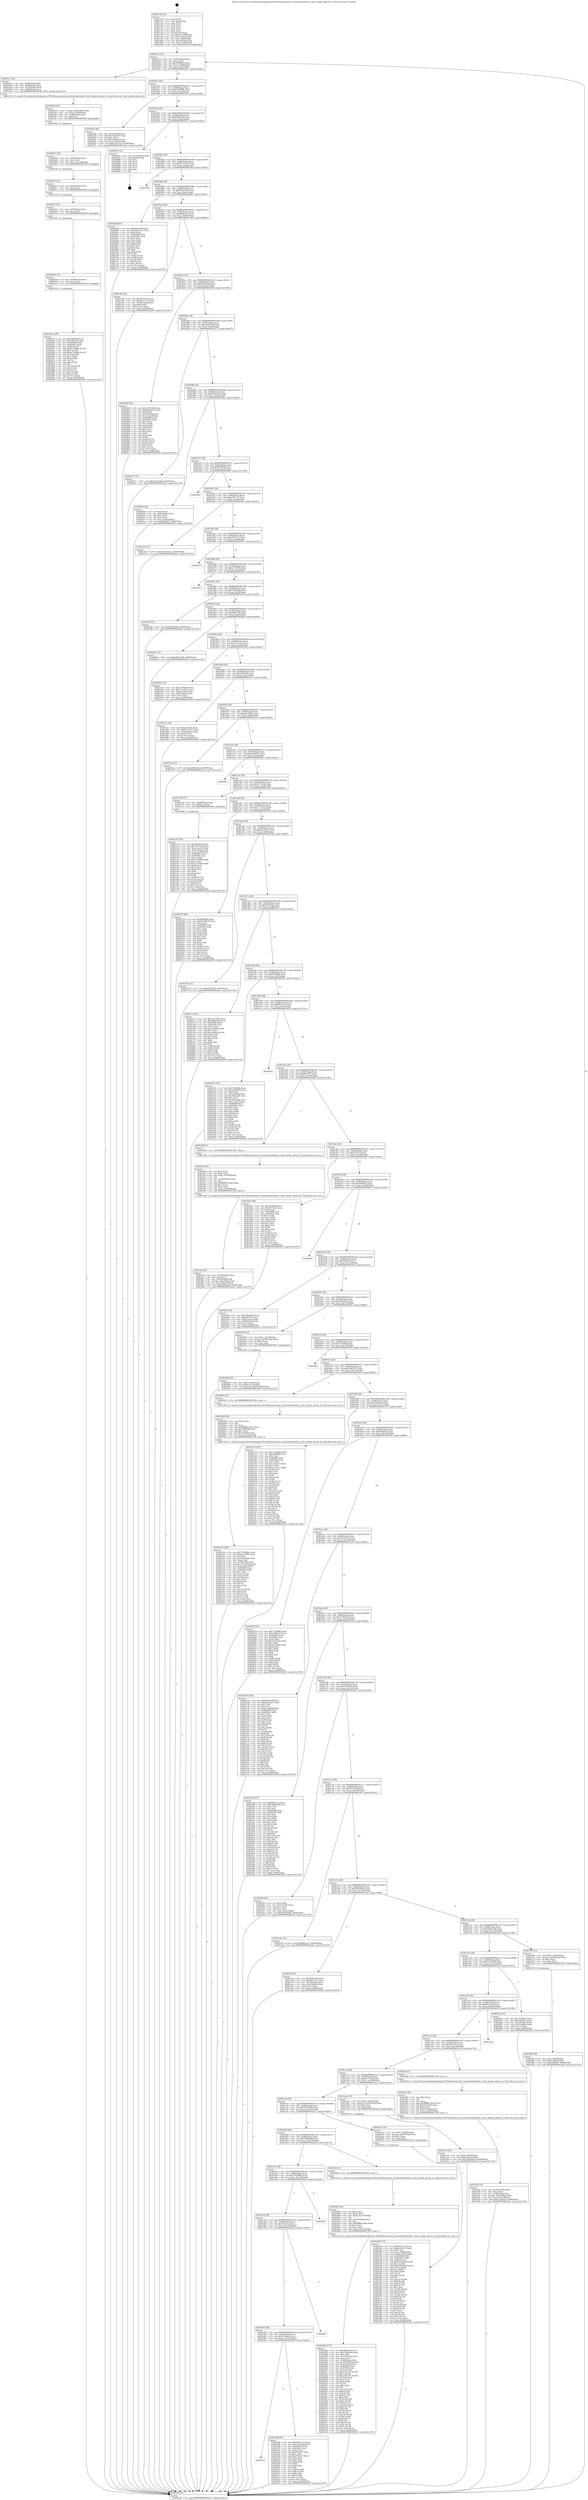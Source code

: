 digraph "0x4017e0" {
  label = "0x4017e0 (/mnt/c/Users/mathe/Desktop/tcc/POCII/binaries/extr_linuxfsnfsdnfs4xdr.c_fattr_handle_absent_fs_Final-ollvm.out::main(0))"
  labelloc = "t"
  node[shape=record]

  Entry [label="",width=0.3,height=0.3,shape=circle,fillcolor=black,style=filled]
  "0x401812" [label="{
     0x401812 [32]\l
     | [instrs]\l
     &nbsp;&nbsp;0x401812 \<+6\>: mov -0x94(%rbp),%eax\l
     &nbsp;&nbsp;0x401818 \<+2\>: mov %eax,%ecx\l
     &nbsp;&nbsp;0x40181a \<+6\>: sub $0x91506939,%ecx\l
     &nbsp;&nbsp;0x401820 \<+6\>: mov %eax,-0x98(%rbp)\l
     &nbsp;&nbsp;0x401826 \<+6\>: mov %ecx,-0x9c(%rbp)\l
     &nbsp;&nbsp;0x40182c \<+6\>: je 00000000004025cc \<main+0xdec\>\l
  }"]
  "0x4025cc" [label="{
     0x4025cc [24]\l
     | [instrs]\l
     &nbsp;&nbsp;0x4025cc \<+4\>: mov -0x58(%rbp),%rdi\l
     &nbsp;&nbsp;0x4025d0 \<+4\>: mov -0x68(%rbp),%rsi\l
     &nbsp;&nbsp;0x4025d4 \<+4\>: mov -0x78(%rbp),%rdx\l
     &nbsp;&nbsp;0x4025d8 \<+7\>: mov -0x88(%rbp),%rcx\l
     &nbsp;&nbsp;0x4025df \<+5\>: call 0000000000401240 \<fattr_handle_absent_fs\>\l
     | [calls]\l
     &nbsp;&nbsp;0x401240 \{1\} (/mnt/c/Users/mathe/Desktop/tcc/POCII/binaries/extr_linuxfsnfsdnfs4xdr.c_fattr_handle_absent_fs_Final-ollvm.out::fattr_handle_absent_fs)\l
  }"]
  "0x401832" [label="{
     0x401832 [28]\l
     | [instrs]\l
     &nbsp;&nbsp;0x401832 \<+5\>: jmp 0000000000401837 \<main+0x57\>\l
     &nbsp;&nbsp;0x401837 \<+6\>: mov -0x98(%rbp),%eax\l
     &nbsp;&nbsp;0x40183d \<+5\>: sub $0x935b979b,%eax\l
     &nbsp;&nbsp;0x401842 \<+6\>: mov %eax,-0xa0(%rbp)\l
     &nbsp;&nbsp;0x401848 \<+6\>: je 000000000040254e \<main+0xd6e\>\l
  }"]
  Exit [label="",width=0.3,height=0.3,shape=circle,fillcolor=black,style=filled,peripheries=2]
  "0x40254e" [label="{
     0x40254e [40]\l
     | [instrs]\l
     &nbsp;&nbsp;0x40254e \<+6\>: mov -0x8c(%rbp),%eax\l
     &nbsp;&nbsp;0x402554 \<+5\>: add $0x7adafc62,%eax\l
     &nbsp;&nbsp;0x402559 \<+3\>: add $0x1,%eax\l
     &nbsp;&nbsp;0x40255c \<+5\>: sub $0x7adafc62,%eax\l
     &nbsp;&nbsp;0x402561 \<+6\>: mov %eax,-0x8c(%rbp)\l
     &nbsp;&nbsp;0x402567 \<+10\>: movl $0xcf1ee1ee,-0x94(%rbp)\l
     &nbsp;&nbsp;0x402571 \<+5\>: jmp 0000000000402a56 \<main+0x1276\>\l
  }"]
  "0x40184e" [label="{
     0x40184e [28]\l
     | [instrs]\l
     &nbsp;&nbsp;0x40184e \<+5\>: jmp 0000000000401853 \<main+0x73\>\l
     &nbsp;&nbsp;0x401853 \<+6\>: mov -0x98(%rbp),%eax\l
     &nbsp;&nbsp;0x401859 \<+5\>: sub $0x966b9279,%eax\l
     &nbsp;&nbsp;0x40185e \<+6\>: mov %eax,-0xa4(%rbp)\l
     &nbsp;&nbsp;0x401864 \<+6\>: je 000000000040287c \<main+0x109c\>\l
  }"]
  "0x40263a" [label="{
     0x40263a [100]\l
     | [instrs]\l
     &nbsp;&nbsp;0x40263a \<+5\>: mov $0xb69ff29f,%eax\l
     &nbsp;&nbsp;0x40263f \<+5\>: mov $0xcd6ea766,%esi\l
     &nbsp;&nbsp;0x402644 \<+8\>: mov 0x405068,%r8d\l
     &nbsp;&nbsp;0x40264c \<+8\>: mov 0x40506c,%r9d\l
     &nbsp;&nbsp;0x402654 \<+3\>: mov %r8d,%r10d\l
     &nbsp;&nbsp;0x402657 \<+7\>: add $0x6e7364b8,%r10d\l
     &nbsp;&nbsp;0x40265e \<+4\>: sub $0x1,%r10d\l
     &nbsp;&nbsp;0x402662 \<+7\>: sub $0x6e7364b8,%r10d\l
     &nbsp;&nbsp;0x402669 \<+4\>: imul %r10d,%r8d\l
     &nbsp;&nbsp;0x40266d \<+4\>: and $0x1,%r8d\l
     &nbsp;&nbsp;0x402671 \<+4\>: cmp $0x0,%r8d\l
     &nbsp;&nbsp;0x402675 \<+4\>: sete %r11b\l
     &nbsp;&nbsp;0x402679 \<+4\>: cmp $0xa,%r9d\l
     &nbsp;&nbsp;0x40267d \<+3\>: setl %bl\l
     &nbsp;&nbsp;0x402680 \<+3\>: mov %r11b,%r14b\l
     &nbsp;&nbsp;0x402683 \<+3\>: and %bl,%r14b\l
     &nbsp;&nbsp;0x402686 \<+3\>: xor %bl,%r11b\l
     &nbsp;&nbsp;0x402689 \<+3\>: or %r11b,%r14b\l
     &nbsp;&nbsp;0x40268c \<+4\>: test $0x1,%r14b\l
     &nbsp;&nbsp;0x402690 \<+3\>: cmovne %esi,%eax\l
     &nbsp;&nbsp;0x402693 \<+6\>: mov %eax,-0x94(%rbp)\l
     &nbsp;&nbsp;0x402699 \<+5\>: jmp 0000000000402a56 \<main+0x1276\>\l
  }"]
  "0x40287c" [label="{
     0x40287c [21]\l
     | [instrs]\l
     &nbsp;&nbsp;0x40287c \<+3\>: mov -0x2c(%rbp),%eax\l
     &nbsp;&nbsp;0x40287f \<+7\>: add $0x168,%rsp\l
     &nbsp;&nbsp;0x402886 \<+1\>: pop %rbx\l
     &nbsp;&nbsp;0x402887 \<+2\>: pop %r12\l
     &nbsp;&nbsp;0x402889 \<+2\>: pop %r13\l
     &nbsp;&nbsp;0x40288b \<+2\>: pop %r14\l
     &nbsp;&nbsp;0x40288d \<+2\>: pop %r15\l
     &nbsp;&nbsp;0x40288f \<+1\>: pop %rbp\l
     &nbsp;&nbsp;0x402890 \<+1\>: ret\l
  }"]
  "0x40186a" [label="{
     0x40186a [28]\l
     | [instrs]\l
     &nbsp;&nbsp;0x40186a \<+5\>: jmp 000000000040186f \<main+0x8f\>\l
     &nbsp;&nbsp;0x40186f \<+6\>: mov -0x98(%rbp),%eax\l
     &nbsp;&nbsp;0x401875 \<+5\>: sub $0x9713e747,%eax\l
     &nbsp;&nbsp;0x40187a \<+6\>: mov %eax,-0xa8(%rbp)\l
     &nbsp;&nbsp;0x401880 \<+6\>: je 0000000000401d9a \<main+0x5ba\>\l
  }"]
  "0x40262b" [label="{
     0x40262b [15]\l
     | [instrs]\l
     &nbsp;&nbsp;0x40262b \<+7\>: mov -0x88(%rbp),%rcx\l
     &nbsp;&nbsp;0x402632 \<+3\>: mov %rcx,%rdi\l
     &nbsp;&nbsp;0x402635 \<+5\>: call 0000000000401030 \<free@plt\>\l
     | [calls]\l
     &nbsp;&nbsp;0x401030 \{1\} (unknown)\l
  }"]
  "0x401d9a" [label="{
     0x401d9a\l
  }", style=dashed]
  "0x401886" [label="{
     0x401886 [28]\l
     | [instrs]\l
     &nbsp;&nbsp;0x401886 \<+5\>: jmp 000000000040188b \<main+0xab\>\l
     &nbsp;&nbsp;0x40188b \<+6\>: mov -0x98(%rbp),%eax\l
     &nbsp;&nbsp;0x401891 \<+5\>: sub $0x98cb1e81,%eax\l
     &nbsp;&nbsp;0x401896 \<+6\>: mov %eax,-0xac(%rbp)\l
     &nbsp;&nbsp;0x40189c \<+6\>: je 00000000004026d0 \<main+0xef0\>\l
  }"]
  "0x40261f" [label="{
     0x40261f [12]\l
     | [instrs]\l
     &nbsp;&nbsp;0x40261f \<+4\>: mov -0x78(%rbp),%rcx\l
     &nbsp;&nbsp;0x402623 \<+3\>: mov %rcx,%rdi\l
     &nbsp;&nbsp;0x402626 \<+5\>: call 0000000000401030 \<free@plt\>\l
     | [calls]\l
     &nbsp;&nbsp;0x401030 \{1\} (unknown)\l
  }"]
  "0x4026d0" [label="{
     0x4026d0 [86]\l
     | [instrs]\l
     &nbsp;&nbsp;0x4026d0 \<+5\>: mov $0x68ac2edf,%eax\l
     &nbsp;&nbsp;0x4026d5 \<+5\>: mov $0x33cbe215,%ecx\l
     &nbsp;&nbsp;0x4026da \<+2\>: xor %edx,%edx\l
     &nbsp;&nbsp;0x4026dc \<+7\>: mov 0x405068,%esi\l
     &nbsp;&nbsp;0x4026e3 \<+7\>: mov 0x40506c,%edi\l
     &nbsp;&nbsp;0x4026ea \<+3\>: sub $0x1,%edx\l
     &nbsp;&nbsp;0x4026ed \<+3\>: mov %esi,%r8d\l
     &nbsp;&nbsp;0x4026f0 \<+3\>: add %edx,%r8d\l
     &nbsp;&nbsp;0x4026f3 \<+4\>: imul %r8d,%esi\l
     &nbsp;&nbsp;0x4026f7 \<+3\>: and $0x1,%esi\l
     &nbsp;&nbsp;0x4026fa \<+3\>: cmp $0x0,%esi\l
     &nbsp;&nbsp;0x4026fd \<+4\>: sete %r9b\l
     &nbsp;&nbsp;0x402701 \<+3\>: cmp $0xa,%edi\l
     &nbsp;&nbsp;0x402704 \<+4\>: setl %r10b\l
     &nbsp;&nbsp;0x402708 \<+3\>: mov %r9b,%r11b\l
     &nbsp;&nbsp;0x40270b \<+3\>: and %r10b,%r11b\l
     &nbsp;&nbsp;0x40270e \<+3\>: xor %r10b,%r9b\l
     &nbsp;&nbsp;0x402711 \<+3\>: or %r9b,%r11b\l
     &nbsp;&nbsp;0x402714 \<+4\>: test $0x1,%r11b\l
     &nbsp;&nbsp;0x402718 \<+3\>: cmovne %ecx,%eax\l
     &nbsp;&nbsp;0x40271b \<+6\>: mov %eax,-0x94(%rbp)\l
     &nbsp;&nbsp;0x402721 \<+5\>: jmp 0000000000402a56 \<main+0x1276\>\l
  }"]
  "0x4018a2" [label="{
     0x4018a2 [28]\l
     | [instrs]\l
     &nbsp;&nbsp;0x4018a2 \<+5\>: jmp 00000000004018a7 \<main+0xc7\>\l
     &nbsp;&nbsp;0x4018a7 \<+6\>: mov -0x98(%rbp),%eax\l
     &nbsp;&nbsp;0x4018ad \<+5\>: sub $0x998aa31c,%eax\l
     &nbsp;&nbsp;0x4018b2 \<+6\>: mov %eax,-0xb0(%rbp)\l
     &nbsp;&nbsp;0x4018b8 \<+6\>: je 0000000000401e90 \<main+0x6b0\>\l
  }"]
  "0x402613" [label="{
     0x402613 [12]\l
     | [instrs]\l
     &nbsp;&nbsp;0x402613 \<+4\>: mov -0x68(%rbp),%rcx\l
     &nbsp;&nbsp;0x402617 \<+3\>: mov %rcx,%rdi\l
     &nbsp;&nbsp;0x40261a \<+5\>: call 0000000000401030 \<free@plt\>\l
     | [calls]\l
     &nbsp;&nbsp;0x401030 \{1\} (unknown)\l
  }"]
  "0x401e90" [label="{
     0x401e90 [30]\l
     | [instrs]\l
     &nbsp;&nbsp;0x401e90 \<+5\>: mov $0x7afe31ca,%eax\l
     &nbsp;&nbsp;0x401e95 \<+5\>: mov $0x6e7171a4,%ecx\l
     &nbsp;&nbsp;0x401e9a \<+3\>: mov -0x30(%rbp),%edx\l
     &nbsp;&nbsp;0x401e9d \<+3\>: cmp $0x0,%edx\l
     &nbsp;&nbsp;0x401ea0 \<+3\>: cmove %ecx,%eax\l
     &nbsp;&nbsp;0x401ea3 \<+6\>: mov %eax,-0x94(%rbp)\l
     &nbsp;&nbsp;0x401ea9 \<+5\>: jmp 0000000000402a56 \<main+0x1276\>\l
  }"]
  "0x4018be" [label="{
     0x4018be [28]\l
     | [instrs]\l
     &nbsp;&nbsp;0x4018be \<+5\>: jmp 00000000004018c3 \<main+0xe3\>\l
     &nbsp;&nbsp;0x4018c3 \<+6\>: mov -0x98(%rbp),%eax\l
     &nbsp;&nbsp;0x4018c9 \<+5\>: sub $0xa4881b2b,%eax\l
     &nbsp;&nbsp;0x4018ce \<+6\>: mov %eax,-0xb4(%rbp)\l
     &nbsp;&nbsp;0x4018d4 \<+6\>: je 0000000000402820 \<main+0x1040\>\l
  }"]
  "0x402601" [label="{
     0x402601 [18]\l
     | [instrs]\l
     &nbsp;&nbsp;0x402601 \<+4\>: mov -0x58(%rbp),%rcx\l
     &nbsp;&nbsp;0x402605 \<+3\>: mov %rcx,%rdi\l
     &nbsp;&nbsp;0x402608 \<+6\>: mov %eax,-0x178(%rbp)\l
     &nbsp;&nbsp;0x40260e \<+5\>: call 0000000000401030 \<free@plt\>\l
     | [calls]\l
     &nbsp;&nbsp;0x401030 \{1\} (unknown)\l
  }"]
  "0x402820" [label="{
     0x402820 [92]\l
     | [instrs]\l
     &nbsp;&nbsp;0x402820 \<+5\>: mov $0xc2372583,%eax\l
     &nbsp;&nbsp;0x402825 \<+5\>: mov $0x966b9279,%ecx\l
     &nbsp;&nbsp;0x40282a \<+2\>: xor %edx,%edx\l
     &nbsp;&nbsp;0x40282c \<+3\>: mov -0x38(%rbp),%esi\l
     &nbsp;&nbsp;0x40282f \<+3\>: mov %esi,-0x2c(%rbp)\l
     &nbsp;&nbsp;0x402832 \<+7\>: mov 0x405068,%esi\l
     &nbsp;&nbsp;0x402839 \<+7\>: mov 0x40506c,%edi\l
     &nbsp;&nbsp;0x402840 \<+3\>: sub $0x1,%edx\l
     &nbsp;&nbsp;0x402843 \<+3\>: mov %esi,%r8d\l
     &nbsp;&nbsp;0x402846 \<+3\>: add %edx,%r8d\l
     &nbsp;&nbsp;0x402849 \<+4\>: imul %r8d,%esi\l
     &nbsp;&nbsp;0x40284d \<+3\>: and $0x1,%esi\l
     &nbsp;&nbsp;0x402850 \<+3\>: cmp $0x0,%esi\l
     &nbsp;&nbsp;0x402853 \<+4\>: sete %r9b\l
     &nbsp;&nbsp;0x402857 \<+3\>: cmp $0xa,%edi\l
     &nbsp;&nbsp;0x40285a \<+4\>: setl %r10b\l
     &nbsp;&nbsp;0x40285e \<+3\>: mov %r9b,%r11b\l
     &nbsp;&nbsp;0x402861 \<+3\>: and %r10b,%r11b\l
     &nbsp;&nbsp;0x402864 \<+3\>: xor %r10b,%r9b\l
     &nbsp;&nbsp;0x402867 \<+3\>: or %r9b,%r11b\l
     &nbsp;&nbsp;0x40286a \<+4\>: test $0x1,%r11b\l
     &nbsp;&nbsp;0x40286e \<+3\>: cmovne %ecx,%eax\l
     &nbsp;&nbsp;0x402871 \<+6\>: mov %eax,-0x94(%rbp)\l
     &nbsp;&nbsp;0x402877 \<+5\>: jmp 0000000000402a56 \<main+0x1276\>\l
  }"]
  "0x4018da" [label="{
     0x4018da [28]\l
     | [instrs]\l
     &nbsp;&nbsp;0x4018da \<+5\>: jmp 00000000004018df \<main+0xff\>\l
     &nbsp;&nbsp;0x4018df \<+6\>: mov -0x98(%rbp),%eax\l
     &nbsp;&nbsp;0x4018e5 \<+5\>: sub $0xaebd70d0,%eax\l
     &nbsp;&nbsp;0x4018ea \<+6\>: mov %eax,-0xb8(%rbp)\l
     &nbsp;&nbsp;0x4018f0 \<+6\>: je 0000000000402277 \<main+0xa97\>\l
  }"]
  "0x4025e4" [label="{
     0x4025e4 [29]\l
     | [instrs]\l
     &nbsp;&nbsp;0x4025e4 \<+10\>: movabs $0x4030b6,%rdi\l
     &nbsp;&nbsp;0x4025ee \<+6\>: mov %eax,-0x90(%rbp)\l
     &nbsp;&nbsp;0x4025f4 \<+6\>: mov -0x90(%rbp),%esi\l
     &nbsp;&nbsp;0x4025fa \<+2\>: mov $0x0,%al\l
     &nbsp;&nbsp;0x4025fc \<+5\>: call 0000000000401040 \<printf@plt\>\l
     | [calls]\l
     &nbsp;&nbsp;0x401040 \{1\} (unknown)\l
  }"]
  "0x402277" [label="{
     0x402277 [15]\l
     | [instrs]\l
     &nbsp;&nbsp;0x402277 \<+10\>: movl $0x5a273b48,-0x94(%rbp)\l
     &nbsp;&nbsp;0x402281 \<+5\>: jmp 0000000000402a56 \<main+0x1276\>\l
  }"]
  "0x4018f6" [label="{
     0x4018f6 [28]\l
     | [instrs]\l
     &nbsp;&nbsp;0x4018f6 \<+5\>: jmp 00000000004018fb \<main+0x11b\>\l
     &nbsp;&nbsp;0x4018fb \<+6\>: mov -0x98(%rbp),%eax\l
     &nbsp;&nbsp;0x401901 \<+5\>: sub $0xb418ea0d,%eax\l
     &nbsp;&nbsp;0x401906 \<+6\>: mov %eax,-0xbc(%rbp)\l
     &nbsp;&nbsp;0x40190c \<+6\>: je 000000000040200d \<main+0x82d\>\l
  }"]
  "0x40248e" [label="{
     0x40248e [177]\l
     | [instrs]\l
     &nbsp;&nbsp;0x40248e \<+5\>: mov $0xf9641ec4,%ecx\l
     &nbsp;&nbsp;0x402493 \<+5\>: mov $0xc528c0b9,%edx\l
     &nbsp;&nbsp;0x402498 \<+3\>: mov $0x1,%dil\l
     &nbsp;&nbsp;0x40249b \<+6\>: mov -0x174(%rbp),%esi\l
     &nbsp;&nbsp;0x4024a1 \<+3\>: imul %eax,%esi\l
     &nbsp;&nbsp;0x4024a4 \<+7\>: mov -0x88(%rbp),%r8\l
     &nbsp;&nbsp;0x4024ab \<+7\>: movslq -0x8c(%rbp),%r9\l
     &nbsp;&nbsp;0x4024b2 \<+4\>: mov %esi,(%r8,%r9,4)\l
     &nbsp;&nbsp;0x4024b6 \<+7\>: mov 0x405068,%eax\l
     &nbsp;&nbsp;0x4024bd \<+7\>: mov 0x40506c,%esi\l
     &nbsp;&nbsp;0x4024c4 \<+3\>: mov %eax,%r10d\l
     &nbsp;&nbsp;0x4024c7 \<+7\>: sub $0x27d1135,%r10d\l
     &nbsp;&nbsp;0x4024ce \<+4\>: sub $0x1,%r10d\l
     &nbsp;&nbsp;0x4024d2 \<+7\>: add $0x27d1135,%r10d\l
     &nbsp;&nbsp;0x4024d9 \<+4\>: imul %r10d,%eax\l
     &nbsp;&nbsp;0x4024dd \<+3\>: and $0x1,%eax\l
     &nbsp;&nbsp;0x4024e0 \<+3\>: cmp $0x0,%eax\l
     &nbsp;&nbsp;0x4024e3 \<+4\>: sete %r11b\l
     &nbsp;&nbsp;0x4024e7 \<+3\>: cmp $0xa,%esi\l
     &nbsp;&nbsp;0x4024ea \<+3\>: setl %bl\l
     &nbsp;&nbsp;0x4024ed \<+3\>: mov %r11b,%r14b\l
     &nbsp;&nbsp;0x4024f0 \<+4\>: xor $0xff,%r14b\l
     &nbsp;&nbsp;0x4024f4 \<+3\>: mov %bl,%r15b\l
     &nbsp;&nbsp;0x4024f7 \<+4\>: xor $0xff,%r15b\l
     &nbsp;&nbsp;0x4024fb \<+4\>: xor $0x0,%dil\l
     &nbsp;&nbsp;0x4024ff \<+3\>: mov %r14b,%r12b\l
     &nbsp;&nbsp;0x402502 \<+4\>: and $0x0,%r12b\l
     &nbsp;&nbsp;0x402506 \<+3\>: and %dil,%r11b\l
     &nbsp;&nbsp;0x402509 \<+3\>: mov %r15b,%r13b\l
     &nbsp;&nbsp;0x40250c \<+4\>: and $0x0,%r13b\l
     &nbsp;&nbsp;0x402510 \<+3\>: and %dil,%bl\l
     &nbsp;&nbsp;0x402513 \<+3\>: or %r11b,%r12b\l
     &nbsp;&nbsp;0x402516 \<+3\>: or %bl,%r13b\l
     &nbsp;&nbsp;0x402519 \<+3\>: xor %r13b,%r12b\l
     &nbsp;&nbsp;0x40251c \<+3\>: or %r15b,%r14b\l
     &nbsp;&nbsp;0x40251f \<+4\>: xor $0xff,%r14b\l
     &nbsp;&nbsp;0x402523 \<+4\>: or $0x0,%dil\l
     &nbsp;&nbsp;0x402527 \<+3\>: and %dil,%r14b\l
     &nbsp;&nbsp;0x40252a \<+3\>: or %r14b,%r12b\l
     &nbsp;&nbsp;0x40252d \<+4\>: test $0x1,%r12b\l
     &nbsp;&nbsp;0x402531 \<+3\>: cmovne %edx,%ecx\l
     &nbsp;&nbsp;0x402534 \<+6\>: mov %ecx,-0x94(%rbp)\l
     &nbsp;&nbsp;0x40253a \<+5\>: jmp 0000000000402a56 \<main+0x1276\>\l
  }"]
  "0x40200d" [label="{
     0x40200d [28]\l
     | [instrs]\l
     &nbsp;&nbsp;0x40200d \<+2\>: xor %eax,%eax\l
     &nbsp;&nbsp;0x40200f \<+3\>: mov -0x6c(%rbp),%ecx\l
     &nbsp;&nbsp;0x402012 \<+3\>: sub $0x1,%eax\l
     &nbsp;&nbsp;0x402015 \<+2\>: sub %eax,%ecx\l
     &nbsp;&nbsp;0x402017 \<+3\>: mov %ecx,-0x6c(%rbp)\l
     &nbsp;&nbsp;0x40201a \<+10\>: movl $0x3f002f7,-0x94(%rbp)\l
     &nbsp;&nbsp;0x402024 \<+5\>: jmp 0000000000402a56 \<main+0x1276\>\l
  }"]
  "0x401912" [label="{
     0x401912 [28]\l
     | [instrs]\l
     &nbsp;&nbsp;0x401912 \<+5\>: jmp 0000000000401917 \<main+0x137\>\l
     &nbsp;&nbsp;0x401917 \<+6\>: mov -0x98(%rbp),%eax\l
     &nbsp;&nbsp;0x40191d \<+5\>: sub $0xb69ff29f,%eax\l
     &nbsp;&nbsp;0x401922 \<+6\>: mov %eax,-0xc0(%rbp)\l
     &nbsp;&nbsp;0x401928 \<+6\>: je 00000000004029b9 \<main+0x11d9\>\l
  }"]
  "0x402462" [label="{
     0x402462 [44]\l
     | [instrs]\l
     &nbsp;&nbsp;0x402462 \<+2\>: xor %ecx,%ecx\l
     &nbsp;&nbsp;0x402464 \<+5\>: mov $0x2,%edx\l
     &nbsp;&nbsp;0x402469 \<+6\>: mov %edx,-0x170(%rbp)\l
     &nbsp;&nbsp;0x40246f \<+1\>: cltd\l
     &nbsp;&nbsp;0x402470 \<+6\>: mov -0x170(%rbp),%esi\l
     &nbsp;&nbsp;0x402476 \<+2\>: idiv %esi\l
     &nbsp;&nbsp;0x402478 \<+6\>: imul $0xfffffffe,%edx,%edx\l
     &nbsp;&nbsp;0x40247e \<+3\>: sub $0x1,%ecx\l
     &nbsp;&nbsp;0x402481 \<+2\>: sub %ecx,%edx\l
     &nbsp;&nbsp;0x402483 \<+6\>: mov %edx,-0x174(%rbp)\l
     &nbsp;&nbsp;0x402489 \<+5\>: call 0000000000401160 \<next_i\>\l
     | [calls]\l
     &nbsp;&nbsp;0x401160 \{1\} (/mnt/c/Users/mathe/Desktop/tcc/POCII/binaries/extr_linuxfsnfsdnfs4xdr.c_fattr_handle_absent_fs_Final-ollvm.out::next_i)\l
  }"]
  "0x4029b9" [label="{
     0x4029b9\l
  }", style=dashed]
  "0x40192e" [label="{
     0x40192e [28]\l
     | [instrs]\l
     &nbsp;&nbsp;0x40192e \<+5\>: jmp 0000000000401933 \<main+0x153\>\l
     &nbsp;&nbsp;0x401933 \<+6\>: mov -0x98(%rbp),%eax\l
     &nbsp;&nbsp;0x401939 \<+5\>: sub $0xbcf91115,%eax\l
     &nbsp;&nbsp;0x40193e \<+6\>: mov %eax,-0xc4(%rbp)\l
     &nbsp;&nbsp;0x401944 \<+6\>: je 00000000004023a4 \<main+0xbc4\>\l
  }"]
  "0x4022f8" [label="{
     0x4022f8 [172]\l
     | [instrs]\l
     &nbsp;&nbsp;0x4022f8 \<+5\>: mov $0xbf551213,%ecx\l
     &nbsp;&nbsp;0x4022fd \<+5\>: mov $0xbcf91115,%edx\l
     &nbsp;&nbsp;0x402302 \<+3\>: mov $0x1,%sil\l
     &nbsp;&nbsp;0x402305 \<+7\>: mov %rax,-0x88(%rbp)\l
     &nbsp;&nbsp;0x40230c \<+10\>: movl $0x0,-0x8c(%rbp)\l
     &nbsp;&nbsp;0x402316 \<+8\>: mov 0x405068,%r8d\l
     &nbsp;&nbsp;0x40231e \<+8\>: mov 0x40506c,%r9d\l
     &nbsp;&nbsp;0x402326 \<+3\>: mov %r8d,%r10d\l
     &nbsp;&nbsp;0x402329 \<+7\>: sub $0x8765a8c8,%r10d\l
     &nbsp;&nbsp;0x402330 \<+4\>: sub $0x1,%r10d\l
     &nbsp;&nbsp;0x402334 \<+7\>: add $0x8765a8c8,%r10d\l
     &nbsp;&nbsp;0x40233b \<+4\>: imul %r10d,%r8d\l
     &nbsp;&nbsp;0x40233f \<+4\>: and $0x1,%r8d\l
     &nbsp;&nbsp;0x402343 \<+4\>: cmp $0x0,%r8d\l
     &nbsp;&nbsp;0x402347 \<+4\>: sete %r11b\l
     &nbsp;&nbsp;0x40234b \<+4\>: cmp $0xa,%r9d\l
     &nbsp;&nbsp;0x40234f \<+3\>: setl %bl\l
     &nbsp;&nbsp;0x402352 \<+3\>: mov %r11b,%r14b\l
     &nbsp;&nbsp;0x402355 \<+4\>: xor $0xff,%r14b\l
     &nbsp;&nbsp;0x402359 \<+3\>: mov %bl,%r15b\l
     &nbsp;&nbsp;0x40235c \<+4\>: xor $0xff,%r15b\l
     &nbsp;&nbsp;0x402360 \<+4\>: xor $0x1,%sil\l
     &nbsp;&nbsp;0x402364 \<+3\>: mov %r14b,%r12b\l
     &nbsp;&nbsp;0x402367 \<+4\>: and $0xff,%r12b\l
     &nbsp;&nbsp;0x40236b \<+3\>: and %sil,%r11b\l
     &nbsp;&nbsp;0x40236e \<+3\>: mov %r15b,%r13b\l
     &nbsp;&nbsp;0x402371 \<+4\>: and $0xff,%r13b\l
     &nbsp;&nbsp;0x402375 \<+3\>: and %sil,%bl\l
     &nbsp;&nbsp;0x402378 \<+3\>: or %r11b,%r12b\l
     &nbsp;&nbsp;0x40237b \<+3\>: or %bl,%r13b\l
     &nbsp;&nbsp;0x40237e \<+3\>: xor %r13b,%r12b\l
     &nbsp;&nbsp;0x402381 \<+3\>: or %r15b,%r14b\l
     &nbsp;&nbsp;0x402384 \<+4\>: xor $0xff,%r14b\l
     &nbsp;&nbsp;0x402388 \<+4\>: or $0x1,%sil\l
     &nbsp;&nbsp;0x40238c \<+3\>: and %sil,%r14b\l
     &nbsp;&nbsp;0x40238f \<+3\>: or %r14b,%r12b\l
     &nbsp;&nbsp;0x402392 \<+4\>: test $0x1,%r12b\l
     &nbsp;&nbsp;0x402396 \<+3\>: cmovne %edx,%ecx\l
     &nbsp;&nbsp;0x402399 \<+6\>: mov %ecx,-0x94(%rbp)\l
     &nbsp;&nbsp;0x40239f \<+5\>: jmp 0000000000402a56 \<main+0x1276\>\l
  }"]
  "0x4023a4" [label="{
     0x4023a4 [15]\l
     | [instrs]\l
     &nbsp;&nbsp;0x4023a4 \<+10\>: movl $0xcf1ee1ee,-0x94(%rbp)\l
     &nbsp;&nbsp;0x4023ae \<+5\>: jmp 0000000000402a56 \<main+0x1276\>\l
  }"]
  "0x40194a" [label="{
     0x40194a [28]\l
     | [instrs]\l
     &nbsp;&nbsp;0x40194a \<+5\>: jmp 000000000040194f \<main+0x16f\>\l
     &nbsp;&nbsp;0x40194f \<+6\>: mov -0x98(%rbp),%eax\l
     &nbsp;&nbsp;0x401955 \<+5\>: sub $0xbf551213,%eax\l
     &nbsp;&nbsp;0x40195a \<+6\>: mov %eax,-0xc8(%rbp)\l
     &nbsp;&nbsp;0x401960 \<+6\>: je 0000000000402927 \<main+0x1147\>\l
  }"]
  "0x401d72" [label="{
     0x401d72\l
  }", style=dashed]
  "0x402927" [label="{
     0x402927\l
  }", style=dashed]
  "0x401966" [label="{
     0x401966 [28]\l
     | [instrs]\l
     &nbsp;&nbsp;0x401966 \<+5\>: jmp 000000000040196b \<main+0x18b\>\l
     &nbsp;&nbsp;0x40196b \<+6\>: mov -0x98(%rbp),%eax\l
     &nbsp;&nbsp;0x401971 \<+5\>: sub $0xc2372583,%eax\l
     &nbsp;&nbsp;0x401976 \<+6\>: mov %eax,-0xcc(%rbp)\l
     &nbsp;&nbsp;0x40197c \<+6\>: je 0000000000402a4c \<main+0x126c\>\l
  }"]
  "0x402286" [label="{
     0x402286 [91]\l
     | [instrs]\l
     &nbsp;&nbsp;0x402286 \<+5\>: mov $0xbf551213,%eax\l
     &nbsp;&nbsp;0x40228b \<+5\>: mov $0x72d13e89,%ecx\l
     &nbsp;&nbsp;0x402290 \<+7\>: mov 0x405068,%edx\l
     &nbsp;&nbsp;0x402297 \<+7\>: mov 0x40506c,%esi\l
     &nbsp;&nbsp;0x40229e \<+2\>: mov %edx,%edi\l
     &nbsp;&nbsp;0x4022a0 \<+6\>: sub $0x4706e27,%edi\l
     &nbsp;&nbsp;0x4022a6 \<+3\>: sub $0x1,%edi\l
     &nbsp;&nbsp;0x4022a9 \<+6\>: add $0x4706e27,%edi\l
     &nbsp;&nbsp;0x4022af \<+3\>: imul %edi,%edx\l
     &nbsp;&nbsp;0x4022b2 \<+3\>: and $0x1,%edx\l
     &nbsp;&nbsp;0x4022b5 \<+3\>: cmp $0x0,%edx\l
     &nbsp;&nbsp;0x4022b8 \<+4\>: sete %r8b\l
     &nbsp;&nbsp;0x4022bc \<+3\>: cmp $0xa,%esi\l
     &nbsp;&nbsp;0x4022bf \<+4\>: setl %r9b\l
     &nbsp;&nbsp;0x4022c3 \<+3\>: mov %r8b,%r10b\l
     &nbsp;&nbsp;0x4022c6 \<+3\>: and %r9b,%r10b\l
     &nbsp;&nbsp;0x4022c9 \<+3\>: xor %r9b,%r8b\l
     &nbsp;&nbsp;0x4022cc \<+3\>: or %r8b,%r10b\l
     &nbsp;&nbsp;0x4022cf \<+4\>: test $0x1,%r10b\l
     &nbsp;&nbsp;0x4022d3 \<+3\>: cmovne %ecx,%eax\l
     &nbsp;&nbsp;0x4022d6 \<+6\>: mov %eax,-0x94(%rbp)\l
     &nbsp;&nbsp;0x4022dc \<+5\>: jmp 0000000000402a56 \<main+0x1276\>\l
  }"]
  "0x402a4c" [label="{
     0x402a4c\l
  }", style=dashed]
  "0x401982" [label="{
     0x401982 [28]\l
     | [instrs]\l
     &nbsp;&nbsp;0x401982 \<+5\>: jmp 0000000000401987 \<main+0x1a7\>\l
     &nbsp;&nbsp;0x401987 \<+6\>: mov -0x98(%rbp),%eax\l
     &nbsp;&nbsp;0x40198d \<+5\>: sub $0xc528c0b9,%eax\l
     &nbsp;&nbsp;0x401992 \<+6\>: mov %eax,-0xd0(%rbp)\l
     &nbsp;&nbsp;0x401998 \<+6\>: je 000000000040253f \<main+0xd5f\>\l
  }"]
  "0x401d56" [label="{
     0x401d56 [28]\l
     | [instrs]\l
     &nbsp;&nbsp;0x401d56 \<+5\>: jmp 0000000000401d5b \<main+0x57b\>\l
     &nbsp;&nbsp;0x401d5b \<+6\>: mov -0x98(%rbp),%eax\l
     &nbsp;&nbsp;0x401d61 \<+5\>: sub $0x7fe28dcd,%eax\l
     &nbsp;&nbsp;0x401d66 \<+6\>: mov %eax,-0x15c(%rbp)\l
     &nbsp;&nbsp;0x401d6c \<+6\>: je 0000000000402286 \<main+0xaa6\>\l
  }"]
  "0x40253f" [label="{
     0x40253f [15]\l
     | [instrs]\l
     &nbsp;&nbsp;0x40253f \<+10\>: movl $0x935b979b,-0x94(%rbp)\l
     &nbsp;&nbsp;0x402549 \<+5\>: jmp 0000000000402a56 \<main+0x1276\>\l
  }"]
  "0x40199e" [label="{
     0x40199e [28]\l
     | [instrs]\l
     &nbsp;&nbsp;0x40199e \<+5\>: jmp 00000000004019a3 \<main+0x1c3\>\l
     &nbsp;&nbsp;0x4019a3 \<+6\>: mov -0x98(%rbp),%eax\l
     &nbsp;&nbsp;0x4019a9 \<+5\>: sub $0xcd6ea766,%eax\l
     &nbsp;&nbsp;0x4019ae \<+6\>: mov %eax,-0xd4(%rbp)\l
     &nbsp;&nbsp;0x4019b4 \<+6\>: je 000000000040269e \<main+0xebe\>\l
  }"]
  "0x4026ad" [label="{
     0x4026ad\l
  }", style=dashed]
  "0x40269e" [label="{
     0x40269e [15]\l
     | [instrs]\l
     &nbsp;&nbsp;0x40269e \<+10\>: movl $0x98cb1e81,-0x94(%rbp)\l
     &nbsp;&nbsp;0x4026a8 \<+5\>: jmp 0000000000402a56 \<main+0x1276\>\l
  }"]
  "0x4019ba" [label="{
     0x4019ba [28]\l
     | [instrs]\l
     &nbsp;&nbsp;0x4019ba \<+5\>: jmp 00000000004019bf \<main+0x1df\>\l
     &nbsp;&nbsp;0x4019bf \<+6\>: mov -0x98(%rbp),%eax\l
     &nbsp;&nbsp;0x4019c5 \<+5\>: sub $0xcf1ee1ee,%eax\l
     &nbsp;&nbsp;0x4019ca \<+6\>: mov %eax,-0xd8(%rbp)\l
     &nbsp;&nbsp;0x4019d0 \<+6\>: je 00000000004023b3 \<main+0xbd3\>\l
  }"]
  "0x401d3a" [label="{
     0x401d3a [28]\l
     | [instrs]\l
     &nbsp;&nbsp;0x401d3a \<+5\>: jmp 0000000000401d3f \<main+0x55f\>\l
     &nbsp;&nbsp;0x401d3f \<+6\>: mov -0x98(%rbp),%eax\l
     &nbsp;&nbsp;0x401d45 \<+5\>: sub $0x7afe31ca,%eax\l
     &nbsp;&nbsp;0x401d4a \<+6\>: mov %eax,-0x158(%rbp)\l
     &nbsp;&nbsp;0x401d50 \<+6\>: je 00000000004026ad \<main+0xecd\>\l
  }"]
  "0x4023b3" [label="{
     0x4023b3 [33]\l
     | [instrs]\l
     &nbsp;&nbsp;0x4023b3 \<+5\>: mov $0xe7770a19,%eax\l
     &nbsp;&nbsp;0x4023b8 \<+5\>: mov $0x377042da,%ecx\l
     &nbsp;&nbsp;0x4023bd \<+6\>: mov -0x8c(%rbp),%edx\l
     &nbsp;&nbsp;0x4023c3 \<+3\>: cmp -0x80(%rbp),%edx\l
     &nbsp;&nbsp;0x4023c6 \<+3\>: cmovl %ecx,%eax\l
     &nbsp;&nbsp;0x4023c9 \<+6\>: mov %eax,-0x94(%rbp)\l
     &nbsp;&nbsp;0x4023cf \<+5\>: jmp 0000000000402a56 \<main+0x1276\>\l
  }"]
  "0x4019d6" [label="{
     0x4019d6 [28]\l
     | [instrs]\l
     &nbsp;&nbsp;0x4019d6 \<+5\>: jmp 00000000004019db \<main+0x1fb\>\l
     &nbsp;&nbsp;0x4019db \<+6\>: mov -0x98(%rbp),%eax\l
     &nbsp;&nbsp;0x4019e1 \<+5\>: sub $0xd1f591de,%eax\l
     &nbsp;&nbsp;0x4019e6 \<+6\>: mov %eax,-0xdc(%rbp)\l
     &nbsp;&nbsp;0x4019ec \<+6\>: je 0000000000401d7c \<main+0x59c\>\l
  }"]
  "0x4028b0" [label="{
     0x4028b0\l
  }", style=dashed]
  "0x401d7c" [label="{
     0x401d7c [30]\l
     | [instrs]\l
     &nbsp;&nbsp;0x401d7c \<+5\>: mov $0x2a70c39,%eax\l
     &nbsp;&nbsp;0x401d81 \<+5\>: mov $0x9713e747,%ecx\l
     &nbsp;&nbsp;0x401d86 \<+3\>: mov -0x34(%rbp),%edx\l
     &nbsp;&nbsp;0x401d89 \<+3\>: cmp $0x2,%edx\l
     &nbsp;&nbsp;0x401d8c \<+3\>: cmovne %ecx,%eax\l
     &nbsp;&nbsp;0x401d8f \<+6\>: mov %eax,-0x94(%rbp)\l
     &nbsp;&nbsp;0x401d95 \<+5\>: jmp 0000000000402a56 \<main+0x1276\>\l
  }"]
  "0x4019f2" [label="{
     0x4019f2 [28]\l
     | [instrs]\l
     &nbsp;&nbsp;0x4019f2 \<+5\>: jmp 00000000004019f7 \<main+0x217\>\l
     &nbsp;&nbsp;0x4019f7 \<+6\>: mov -0x98(%rbp),%eax\l
     &nbsp;&nbsp;0x4019fd \<+5\>: sub $0xd2e24842,%eax\l
     &nbsp;&nbsp;0x401a02 \<+6\>: mov %eax,-0xe0(%rbp)\l
     &nbsp;&nbsp;0x401a08 \<+6\>: je 000000000040216a \<main+0x98a\>\l
  }"]
  "0x402a56" [label="{
     0x402a56 [5]\l
     | [instrs]\l
     &nbsp;&nbsp;0x402a56 \<+5\>: jmp 0000000000401812 \<main+0x32\>\l
  }"]
  "0x4017e0" [label="{
     0x4017e0 [50]\l
     | [instrs]\l
     &nbsp;&nbsp;0x4017e0 \<+1\>: push %rbp\l
     &nbsp;&nbsp;0x4017e1 \<+3\>: mov %rsp,%rbp\l
     &nbsp;&nbsp;0x4017e4 \<+2\>: push %r15\l
     &nbsp;&nbsp;0x4017e6 \<+2\>: push %r14\l
     &nbsp;&nbsp;0x4017e8 \<+2\>: push %r13\l
     &nbsp;&nbsp;0x4017ea \<+2\>: push %r12\l
     &nbsp;&nbsp;0x4017ec \<+1\>: push %rbx\l
     &nbsp;&nbsp;0x4017ed \<+7\>: sub $0x168,%rsp\l
     &nbsp;&nbsp;0x4017f4 \<+7\>: movl $0x0,-0x38(%rbp)\l
     &nbsp;&nbsp;0x4017fb \<+3\>: mov %edi,-0x3c(%rbp)\l
     &nbsp;&nbsp;0x4017fe \<+4\>: mov %rsi,-0x48(%rbp)\l
     &nbsp;&nbsp;0x401802 \<+3\>: mov -0x3c(%rbp),%edi\l
     &nbsp;&nbsp;0x401805 \<+3\>: mov %edi,-0x34(%rbp)\l
     &nbsp;&nbsp;0x401808 \<+10\>: movl $0xd1f591de,-0x94(%rbp)\l
  }"]
  "0x401d1e" [label="{
     0x401d1e [28]\l
     | [instrs]\l
     &nbsp;&nbsp;0x401d1e \<+5\>: jmp 0000000000401d23 \<main+0x543\>\l
     &nbsp;&nbsp;0x401d23 \<+6\>: mov -0x98(%rbp),%eax\l
     &nbsp;&nbsp;0x401d29 \<+5\>: sub $0x7793686e,%eax\l
     &nbsp;&nbsp;0x401d2e \<+6\>: mov %eax,-0x154(%rbp)\l
     &nbsp;&nbsp;0x401d34 \<+6\>: je 00000000004028b0 \<main+0x10d0\>\l
  }"]
  "0x40216a" [label="{
     0x40216a [15]\l
     | [instrs]\l
     &nbsp;&nbsp;0x40216a \<+10\>: movl $0x200e8ced,-0x94(%rbp)\l
     &nbsp;&nbsp;0x402174 \<+5\>: jmp 0000000000402a56 \<main+0x1276\>\l
  }"]
  "0x401a0e" [label="{
     0x401a0e [28]\l
     | [instrs]\l
     &nbsp;&nbsp;0x401a0e \<+5\>: jmp 0000000000401a13 \<main+0x233\>\l
     &nbsp;&nbsp;0x401a13 \<+6\>: mov -0x98(%rbp),%eax\l
     &nbsp;&nbsp;0x401a19 \<+5\>: sub $0xdcb68651,%eax\l
     &nbsp;&nbsp;0x401a1e \<+6\>: mov %eax,-0xe4(%rbp)\l
     &nbsp;&nbsp;0x401a24 \<+6\>: je 00000000004026bc \<main+0xedc\>\l
  }"]
  "0x40245d" [label="{
     0x40245d [5]\l
     | [instrs]\l
     &nbsp;&nbsp;0x40245d \<+5\>: call 0000000000401160 \<next_i\>\l
     | [calls]\l
     &nbsp;&nbsp;0x401160 \{1\} (/mnt/c/Users/mathe/Desktop/tcc/POCII/binaries/extr_linuxfsnfsdnfs4xdr.c_fattr_handle_absent_fs_Final-ollvm.out::next_i)\l
  }"]
  "0x4026bc" [label="{
     0x4026bc\l
  }", style=dashed]
  "0x401a2a" [label="{
     0x401a2a [28]\l
     | [instrs]\l
     &nbsp;&nbsp;0x401a2a \<+5\>: jmp 0000000000401a2f \<main+0x24f\>\l
     &nbsp;&nbsp;0x401a2f \<+6\>: mov -0x98(%rbp),%eax\l
     &nbsp;&nbsp;0x401a35 \<+5\>: sub $0xe477a1fe,%eax\l
     &nbsp;&nbsp;0x401a3a \<+6\>: mov %eax,-0xe8(%rbp)\l
     &nbsp;&nbsp;0x401a40 \<+6\>: je 0000000000401e0b \<main+0x62b\>\l
  }"]
  "0x401d02" [label="{
     0x401d02 [28]\l
     | [instrs]\l
     &nbsp;&nbsp;0x401d02 \<+5\>: jmp 0000000000401d07 \<main+0x527\>\l
     &nbsp;&nbsp;0x401d07 \<+6\>: mov -0x98(%rbp),%eax\l
     &nbsp;&nbsp;0x401d0d \<+5\>: sub $0x7498a038,%eax\l
     &nbsp;&nbsp;0x401d12 \<+6\>: mov %eax,-0x150(%rbp)\l
     &nbsp;&nbsp;0x401d18 \<+6\>: je 000000000040245d \<main+0xc7d\>\l
  }"]
  "0x401e0b" [label="{
     0x401e0b [13]\l
     | [instrs]\l
     &nbsp;&nbsp;0x401e0b \<+4\>: mov -0x48(%rbp),%rax\l
     &nbsp;&nbsp;0x401e0f \<+4\>: mov 0x8(%rax),%rdi\l
     &nbsp;&nbsp;0x401e13 \<+5\>: call 0000000000401060 \<atoi@plt\>\l
     | [calls]\l
     &nbsp;&nbsp;0x401060 \{1\} (unknown)\l
  }"]
  "0x401a46" [label="{
     0x401a46 [28]\l
     | [instrs]\l
     &nbsp;&nbsp;0x401a46 \<+5\>: jmp 0000000000401a4b \<main+0x26b\>\l
     &nbsp;&nbsp;0x401a4b \<+6\>: mov -0x98(%rbp),%eax\l
     &nbsp;&nbsp;0x401a51 \<+5\>: sub $0xe7770a19,%eax\l
     &nbsp;&nbsp;0x401a56 \<+6\>: mov %eax,-0xec(%rbp)\l
     &nbsp;&nbsp;0x401a5c \<+6\>: je 0000000000402576 \<main+0xd96\>\l
  }"]
  "0x4022e1" [label="{
     0x4022e1 [23]\l
     | [instrs]\l
     &nbsp;&nbsp;0x4022e1 \<+7\>: movl $0x1,-0x80(%rbp)\l
     &nbsp;&nbsp;0x4022e8 \<+4\>: movslq -0x80(%rbp),%rax\l
     &nbsp;&nbsp;0x4022ec \<+4\>: shl $0x2,%rax\l
     &nbsp;&nbsp;0x4022f0 \<+3\>: mov %rax,%rdi\l
     &nbsp;&nbsp;0x4022f3 \<+5\>: call 0000000000401050 \<malloc@plt\>\l
     | [calls]\l
     &nbsp;&nbsp;0x401050 \{1\} (unknown)\l
  }"]
  "0x402576" [label="{
     0x402576 [86]\l
     | [instrs]\l
     &nbsp;&nbsp;0x402576 \<+5\>: mov $0xb69ff29f,%eax\l
     &nbsp;&nbsp;0x40257b \<+5\>: mov $0x91506939,%ecx\l
     &nbsp;&nbsp;0x402580 \<+2\>: xor %edx,%edx\l
     &nbsp;&nbsp;0x402582 \<+7\>: mov 0x405068,%esi\l
     &nbsp;&nbsp;0x402589 \<+7\>: mov 0x40506c,%edi\l
     &nbsp;&nbsp;0x402590 \<+3\>: sub $0x1,%edx\l
     &nbsp;&nbsp;0x402593 \<+3\>: mov %esi,%r8d\l
     &nbsp;&nbsp;0x402596 \<+3\>: add %edx,%r8d\l
     &nbsp;&nbsp;0x402599 \<+4\>: imul %r8d,%esi\l
     &nbsp;&nbsp;0x40259d \<+3\>: and $0x1,%esi\l
     &nbsp;&nbsp;0x4025a0 \<+3\>: cmp $0x0,%esi\l
     &nbsp;&nbsp;0x4025a3 \<+4\>: sete %r9b\l
     &nbsp;&nbsp;0x4025a7 \<+3\>: cmp $0xa,%edi\l
     &nbsp;&nbsp;0x4025aa \<+4\>: setl %r10b\l
     &nbsp;&nbsp;0x4025ae \<+3\>: mov %r9b,%r11b\l
     &nbsp;&nbsp;0x4025b1 \<+3\>: and %r10b,%r11b\l
     &nbsp;&nbsp;0x4025b4 \<+3\>: xor %r10b,%r9b\l
     &nbsp;&nbsp;0x4025b7 \<+3\>: or %r9b,%r11b\l
     &nbsp;&nbsp;0x4025ba \<+4\>: test $0x1,%r11b\l
     &nbsp;&nbsp;0x4025be \<+3\>: cmovne %ecx,%eax\l
     &nbsp;&nbsp;0x4025c1 \<+6\>: mov %eax,-0x94(%rbp)\l
     &nbsp;&nbsp;0x4025c7 \<+5\>: jmp 0000000000402a56 \<main+0x1276\>\l
  }"]
  "0x401a62" [label="{
     0x401a62 [28]\l
     | [instrs]\l
     &nbsp;&nbsp;0x401a62 \<+5\>: jmp 0000000000401a67 \<main+0x287\>\l
     &nbsp;&nbsp;0x401a67 \<+6\>: mov -0x98(%rbp),%eax\l
     &nbsp;&nbsp;0x401a6d \<+5\>: sub $0xeba35ae7,%eax\l
     &nbsp;&nbsp;0x401a72 \<+6\>: mov %eax,-0xf0(%rbp)\l
     &nbsp;&nbsp;0x401a78 \<+6\>: je 00000000004027b6 \<main+0xfd6\>\l
  }"]
  "0x402100" [label="{
     0x402100 [106]\l
     | [instrs]\l
     &nbsp;&nbsp;0x402100 \<+5\>: mov $0x7793686e,%ecx\l
     &nbsp;&nbsp;0x402105 \<+5\>: mov $0xd2e24842,%edx\l
     &nbsp;&nbsp;0x40210a \<+2\>: xor %esi,%esi\l
     &nbsp;&nbsp;0x40210c \<+6\>: mov -0x16c(%rbp),%edi\l
     &nbsp;&nbsp;0x402112 \<+3\>: imul %eax,%edi\l
     &nbsp;&nbsp;0x402115 \<+4\>: mov -0x78(%rbp),%r8\l
     &nbsp;&nbsp;0x402119 \<+4\>: movslq -0x7c(%rbp),%r9\l
     &nbsp;&nbsp;0x40211d \<+4\>: mov %edi,(%r8,%r9,4)\l
     &nbsp;&nbsp;0x402121 \<+7\>: mov 0x405068,%eax\l
     &nbsp;&nbsp;0x402128 \<+7\>: mov 0x40506c,%edi\l
     &nbsp;&nbsp;0x40212f \<+3\>: sub $0x1,%esi\l
     &nbsp;&nbsp;0x402132 \<+3\>: mov %eax,%r10d\l
     &nbsp;&nbsp;0x402135 \<+3\>: add %esi,%r10d\l
     &nbsp;&nbsp;0x402138 \<+4\>: imul %r10d,%eax\l
     &nbsp;&nbsp;0x40213c \<+3\>: and $0x1,%eax\l
     &nbsp;&nbsp;0x40213f \<+3\>: cmp $0x0,%eax\l
     &nbsp;&nbsp;0x402142 \<+4\>: sete %r11b\l
     &nbsp;&nbsp;0x402146 \<+3\>: cmp $0xa,%edi\l
     &nbsp;&nbsp;0x402149 \<+3\>: setl %bl\l
     &nbsp;&nbsp;0x40214c \<+3\>: mov %r11b,%r14b\l
     &nbsp;&nbsp;0x40214f \<+3\>: and %bl,%r14b\l
     &nbsp;&nbsp;0x402152 \<+3\>: xor %bl,%r11b\l
     &nbsp;&nbsp;0x402155 \<+3\>: or %r11b,%r14b\l
     &nbsp;&nbsp;0x402158 \<+4\>: test $0x1,%r14b\l
     &nbsp;&nbsp;0x40215c \<+3\>: cmovne %edx,%ecx\l
     &nbsp;&nbsp;0x40215f \<+6\>: mov %ecx,-0x94(%rbp)\l
     &nbsp;&nbsp;0x402165 \<+5\>: jmp 0000000000402a56 \<main+0x1276\>\l
  }"]
  "0x4027b6" [label="{
     0x4027b6 [15]\l
     | [instrs]\l
     &nbsp;&nbsp;0x4027b6 \<+10\>: movl $0xef0556bc,-0x94(%rbp)\l
     &nbsp;&nbsp;0x4027c0 \<+5\>: jmp 0000000000402a56 \<main+0x1276\>\l
  }"]
  "0x401a7e" [label="{
     0x401a7e [28]\l
     | [instrs]\l
     &nbsp;&nbsp;0x401a7e \<+5\>: jmp 0000000000401a83 \<main+0x2a3\>\l
     &nbsp;&nbsp;0x401a83 \<+6\>: mov -0x98(%rbp),%eax\l
     &nbsp;&nbsp;0x401a89 \<+5\>: sub $0xef0556bc,%eax\l
     &nbsp;&nbsp;0x401a8e \<+6\>: mov %eax,-0xf4(%rbp)\l
     &nbsp;&nbsp;0x401a94 \<+6\>: je 00000000004027c5 \<main+0xfe5\>\l
  }"]
  "0x4020d8" [label="{
     0x4020d8 [40]\l
     | [instrs]\l
     &nbsp;&nbsp;0x4020d8 \<+5\>: mov $0x2,%ecx\l
     &nbsp;&nbsp;0x4020dd \<+1\>: cltd\l
     &nbsp;&nbsp;0x4020de \<+2\>: idiv %ecx\l
     &nbsp;&nbsp;0x4020e0 \<+6\>: imul $0xfffffffe,%edx,%ecx\l
     &nbsp;&nbsp;0x4020e6 \<+6\>: sub $0x1c80ef8e,%ecx\l
     &nbsp;&nbsp;0x4020ec \<+3\>: add $0x1,%ecx\l
     &nbsp;&nbsp;0x4020ef \<+6\>: add $0x1c80ef8e,%ecx\l
     &nbsp;&nbsp;0x4020f5 \<+6\>: mov %ecx,-0x16c(%rbp)\l
     &nbsp;&nbsp;0x4020fb \<+5\>: call 0000000000401160 \<next_i\>\l
     | [calls]\l
     &nbsp;&nbsp;0x401160 \{1\} (/mnt/c/Users/mathe/Desktop/tcc/POCII/binaries/extr_linuxfsnfsdnfs4xdr.c_fattr_handle_absent_fs_Final-ollvm.out::next_i)\l
  }"]
  "0x4027c5" [label="{
     0x4027c5 [91]\l
     | [instrs]\l
     &nbsp;&nbsp;0x4027c5 \<+5\>: mov $0xc2372583,%eax\l
     &nbsp;&nbsp;0x4027ca \<+5\>: mov $0xa4881b2b,%ecx\l
     &nbsp;&nbsp;0x4027cf \<+7\>: mov 0x405068,%edx\l
     &nbsp;&nbsp;0x4027d6 \<+7\>: mov 0x40506c,%esi\l
     &nbsp;&nbsp;0x4027dd \<+2\>: mov %edx,%edi\l
     &nbsp;&nbsp;0x4027df \<+6\>: sub $0xcca64c9a,%edi\l
     &nbsp;&nbsp;0x4027e5 \<+3\>: sub $0x1,%edi\l
     &nbsp;&nbsp;0x4027e8 \<+6\>: add $0xcca64c9a,%edi\l
     &nbsp;&nbsp;0x4027ee \<+3\>: imul %edi,%edx\l
     &nbsp;&nbsp;0x4027f1 \<+3\>: and $0x1,%edx\l
     &nbsp;&nbsp;0x4027f4 \<+3\>: cmp $0x0,%edx\l
     &nbsp;&nbsp;0x4027f7 \<+4\>: sete %r8b\l
     &nbsp;&nbsp;0x4027fb \<+3\>: cmp $0xa,%esi\l
     &nbsp;&nbsp;0x4027fe \<+4\>: setl %r9b\l
     &nbsp;&nbsp;0x402802 \<+3\>: mov %r8b,%r10b\l
     &nbsp;&nbsp;0x402805 \<+3\>: and %r9b,%r10b\l
     &nbsp;&nbsp;0x402808 \<+3\>: xor %r9b,%r8b\l
     &nbsp;&nbsp;0x40280b \<+3\>: or %r8b,%r10b\l
     &nbsp;&nbsp;0x40280e \<+4\>: test $0x1,%r10b\l
     &nbsp;&nbsp;0x402812 \<+3\>: cmovne %ecx,%eax\l
     &nbsp;&nbsp;0x402815 \<+6\>: mov %eax,-0x94(%rbp)\l
     &nbsp;&nbsp;0x40281b \<+5\>: jmp 0000000000402a56 \<main+0x1276\>\l
  }"]
  "0x401a9a" [label="{
     0x401a9a [28]\l
     | [instrs]\l
     &nbsp;&nbsp;0x401a9a \<+5\>: jmp 0000000000401a9f \<main+0x2bf\>\l
     &nbsp;&nbsp;0x401a9f \<+6\>: mov -0x98(%rbp),%eax\l
     &nbsp;&nbsp;0x401aa5 \<+5\>: sub $0xf39ddf46,%eax\l
     &nbsp;&nbsp;0x401aaa \<+6\>: mov %eax,-0xf8(%rbp)\l
     &nbsp;&nbsp;0x401ab0 \<+6\>: je 000000000040220c \<main+0xa2c\>\l
  }"]
  "0x402040" [label="{
     0x402040 [26]\l
     | [instrs]\l
     &nbsp;&nbsp;0x402040 \<+4\>: mov %rax,-0x78(%rbp)\l
     &nbsp;&nbsp;0x402044 \<+7\>: movl $0x0,-0x7c(%rbp)\l
     &nbsp;&nbsp;0x40204b \<+10\>: movl $0x5a273b48,-0x94(%rbp)\l
     &nbsp;&nbsp;0x402055 \<+5\>: jmp 0000000000402a56 \<main+0x1276\>\l
  }"]
  "0x40220c" [label="{
     0x40220c [107]\l
     | [instrs]\l
     &nbsp;&nbsp;0x40220c \<+5\>: mov $0x17af636b,%eax\l
     &nbsp;&nbsp;0x402211 \<+5\>: mov $0xaebd70d0,%ecx\l
     &nbsp;&nbsp;0x402216 \<+2\>: xor %edx,%edx\l
     &nbsp;&nbsp;0x402218 \<+3\>: mov -0x7c(%rbp),%esi\l
     &nbsp;&nbsp;0x40221b \<+6\>: add $0x3491aa81,%esi\l
     &nbsp;&nbsp;0x402221 \<+3\>: add $0x1,%esi\l
     &nbsp;&nbsp;0x402224 \<+6\>: sub $0x3491aa81,%esi\l
     &nbsp;&nbsp;0x40222a \<+3\>: mov %esi,-0x7c(%rbp)\l
     &nbsp;&nbsp;0x40222d \<+7\>: mov 0x405068,%esi\l
     &nbsp;&nbsp;0x402234 \<+7\>: mov 0x40506c,%edi\l
     &nbsp;&nbsp;0x40223b \<+3\>: sub $0x1,%edx\l
     &nbsp;&nbsp;0x40223e \<+3\>: mov %esi,%r8d\l
     &nbsp;&nbsp;0x402241 \<+3\>: add %edx,%r8d\l
     &nbsp;&nbsp;0x402244 \<+4\>: imul %r8d,%esi\l
     &nbsp;&nbsp;0x402248 \<+3\>: and $0x1,%esi\l
     &nbsp;&nbsp;0x40224b \<+3\>: cmp $0x0,%esi\l
     &nbsp;&nbsp;0x40224e \<+4\>: sete %r9b\l
     &nbsp;&nbsp;0x402252 \<+3\>: cmp $0xa,%edi\l
     &nbsp;&nbsp;0x402255 \<+4\>: setl %r10b\l
     &nbsp;&nbsp;0x402259 \<+3\>: mov %r9b,%r11b\l
     &nbsp;&nbsp;0x40225c \<+3\>: and %r10b,%r11b\l
     &nbsp;&nbsp;0x40225f \<+3\>: xor %r10b,%r9b\l
     &nbsp;&nbsp;0x402262 \<+3\>: or %r9b,%r11b\l
     &nbsp;&nbsp;0x402265 \<+4\>: test $0x1,%r11b\l
     &nbsp;&nbsp;0x402269 \<+3\>: cmovne %ecx,%eax\l
     &nbsp;&nbsp;0x40226c \<+6\>: mov %eax,-0x94(%rbp)\l
     &nbsp;&nbsp;0x402272 \<+5\>: jmp 0000000000402a56 \<main+0x1276\>\l
  }"]
  "0x401ab6" [label="{
     0x401ab6 [28]\l
     | [instrs]\l
     &nbsp;&nbsp;0x401ab6 \<+5\>: jmp 0000000000401abb \<main+0x2db\>\l
     &nbsp;&nbsp;0x401abb \<+6\>: mov -0x98(%rbp),%eax\l
     &nbsp;&nbsp;0x401ac1 \<+5\>: sub $0xf9641ec4,%eax\l
     &nbsp;&nbsp;0x401ac6 \<+6\>: mov %eax,-0xfc(%rbp)\l
     &nbsp;&nbsp;0x401acc \<+6\>: je 000000000040295e \<main+0x117e\>\l
  }"]
  "0x401fe9" [label="{
     0x401fe9 [36]\l
     | [instrs]\l
     &nbsp;&nbsp;0x401fe9 \<+6\>: mov -0x168(%rbp),%ecx\l
     &nbsp;&nbsp;0x401fef \<+3\>: imul %eax,%ecx\l
     &nbsp;&nbsp;0x401ff2 \<+4\>: mov -0x68(%rbp),%rdi\l
     &nbsp;&nbsp;0x401ff6 \<+4\>: movslq -0x6c(%rbp),%r8\l
     &nbsp;&nbsp;0x401ffa \<+4\>: mov %ecx,(%rdi,%r8,4)\l
     &nbsp;&nbsp;0x401ffe \<+10\>: movl $0xb418ea0d,-0x94(%rbp)\l
     &nbsp;&nbsp;0x402008 \<+5\>: jmp 0000000000402a56 \<main+0x1276\>\l
  }"]
  "0x40295e" [label="{
     0x40295e\l
  }", style=dashed]
  "0x401ad2" [label="{
     0x401ad2 [28]\l
     | [instrs]\l
     &nbsp;&nbsp;0x401ad2 \<+5\>: jmp 0000000000401ad7 \<main+0x2f7\>\l
     &nbsp;&nbsp;0x401ad7 \<+6\>: mov -0x98(%rbp),%eax\l
     &nbsp;&nbsp;0x401add \<+5\>: sub $0xff447875,%eax\l
     &nbsp;&nbsp;0x401ae2 \<+6\>: mov %eax,-0x100(%rbp)\l
     &nbsp;&nbsp;0x401ae8 \<+6\>: je 0000000000401fb8 \<main+0x7d8\>\l
  }"]
  "0x401fbd" [label="{
     0x401fbd [44]\l
     | [instrs]\l
     &nbsp;&nbsp;0x401fbd \<+2\>: xor %ecx,%ecx\l
     &nbsp;&nbsp;0x401fbf \<+5\>: mov $0x2,%edx\l
     &nbsp;&nbsp;0x401fc4 \<+6\>: mov %edx,-0x164(%rbp)\l
     &nbsp;&nbsp;0x401fca \<+1\>: cltd\l
     &nbsp;&nbsp;0x401fcb \<+6\>: mov -0x164(%rbp),%esi\l
     &nbsp;&nbsp;0x401fd1 \<+2\>: idiv %esi\l
     &nbsp;&nbsp;0x401fd3 \<+6\>: imul $0xfffffffe,%edx,%edx\l
     &nbsp;&nbsp;0x401fd9 \<+3\>: sub $0x1,%ecx\l
     &nbsp;&nbsp;0x401fdc \<+2\>: sub %ecx,%edx\l
     &nbsp;&nbsp;0x401fde \<+6\>: mov %edx,-0x168(%rbp)\l
     &nbsp;&nbsp;0x401fe4 \<+5\>: call 0000000000401160 \<next_i\>\l
     | [calls]\l
     &nbsp;&nbsp;0x401160 \{1\} (/mnt/c/Users/mathe/Desktop/tcc/POCII/binaries/extr_linuxfsnfsdnfs4xdr.c_fattr_handle_absent_fs_Final-ollvm.out::next_i)\l
  }"]
  "0x401fb8" [label="{
     0x401fb8 [5]\l
     | [instrs]\l
     &nbsp;&nbsp;0x401fb8 \<+5\>: call 0000000000401160 \<next_i\>\l
     | [calls]\l
     &nbsp;&nbsp;0x401160 \{1\} (/mnt/c/Users/mathe/Desktop/tcc/POCII/binaries/extr_linuxfsnfsdnfs4xdr.c_fattr_handle_absent_fs_Final-ollvm.out::next_i)\l
  }"]
  "0x401aee" [label="{
     0x401aee [28]\l
     | [instrs]\l
     &nbsp;&nbsp;0x401aee \<+5\>: jmp 0000000000401af3 \<main+0x313\>\l
     &nbsp;&nbsp;0x401af3 \<+6\>: mov -0x98(%rbp),%eax\l
     &nbsp;&nbsp;0x401af9 \<+5\>: sub $0x2a70c39,%eax\l
     &nbsp;&nbsp;0x401afe \<+6\>: mov %eax,-0x104(%rbp)\l
     &nbsp;&nbsp;0x401b04 \<+6\>: je 0000000000401db5 \<main+0x5d5\>\l
  }"]
  "0x401f80" [label="{
     0x401f80 [26]\l
     | [instrs]\l
     &nbsp;&nbsp;0x401f80 \<+4\>: mov %rax,-0x68(%rbp)\l
     &nbsp;&nbsp;0x401f84 \<+7\>: movl $0x0,-0x6c(%rbp)\l
     &nbsp;&nbsp;0x401f8b \<+10\>: movl $0x3f002f7,-0x94(%rbp)\l
     &nbsp;&nbsp;0x401f95 \<+5\>: jmp 0000000000402a56 \<main+0x1276\>\l
  }"]
  "0x401db5" [label="{
     0x401db5 [86]\l
     | [instrs]\l
     &nbsp;&nbsp;0x401db5 \<+5\>: mov $0x2b00a9e,%eax\l
     &nbsp;&nbsp;0x401dba \<+5\>: mov $0xe477a1fe,%ecx\l
     &nbsp;&nbsp;0x401dbf \<+2\>: xor %edx,%edx\l
     &nbsp;&nbsp;0x401dc1 \<+7\>: mov 0x405068,%esi\l
     &nbsp;&nbsp;0x401dc8 \<+7\>: mov 0x40506c,%edi\l
     &nbsp;&nbsp;0x401dcf \<+3\>: sub $0x1,%edx\l
     &nbsp;&nbsp;0x401dd2 \<+3\>: mov %esi,%r8d\l
     &nbsp;&nbsp;0x401dd5 \<+3\>: add %edx,%r8d\l
     &nbsp;&nbsp;0x401dd8 \<+4\>: imul %r8d,%esi\l
     &nbsp;&nbsp;0x401ddc \<+3\>: and $0x1,%esi\l
     &nbsp;&nbsp;0x401ddf \<+3\>: cmp $0x0,%esi\l
     &nbsp;&nbsp;0x401de2 \<+4\>: sete %r9b\l
     &nbsp;&nbsp;0x401de6 \<+3\>: cmp $0xa,%edi\l
     &nbsp;&nbsp;0x401de9 \<+4\>: setl %r10b\l
     &nbsp;&nbsp;0x401ded \<+3\>: mov %r9b,%r11b\l
     &nbsp;&nbsp;0x401df0 \<+3\>: and %r10b,%r11b\l
     &nbsp;&nbsp;0x401df3 \<+3\>: xor %r10b,%r9b\l
     &nbsp;&nbsp;0x401df6 \<+3\>: or %r9b,%r11b\l
     &nbsp;&nbsp;0x401df9 \<+4\>: test $0x1,%r11b\l
     &nbsp;&nbsp;0x401dfd \<+3\>: cmovne %ecx,%eax\l
     &nbsp;&nbsp;0x401e00 \<+6\>: mov %eax,-0x94(%rbp)\l
     &nbsp;&nbsp;0x401e06 \<+5\>: jmp 0000000000402a56 \<main+0x1276\>\l
  }"]
  "0x401b0a" [label="{
     0x401b0a [28]\l
     | [instrs]\l
     &nbsp;&nbsp;0x401b0a \<+5\>: jmp 0000000000401b0f \<main+0x32f\>\l
     &nbsp;&nbsp;0x401b0f \<+6\>: mov -0x98(%rbp),%eax\l
     &nbsp;&nbsp;0x401b15 \<+5\>: sub $0x2b00a9e,%eax\l
     &nbsp;&nbsp;0x401b1a \<+6\>: mov %eax,-0x108(%rbp)\l
     &nbsp;&nbsp;0x401b20 \<+6\>: je 0000000000402891 \<main+0x10b1\>\l
  }"]
  "0x401e18" [label="{
     0x401e18 [105]\l
     | [instrs]\l
     &nbsp;&nbsp;0x401e18 \<+5\>: mov $0x2b00a9e,%ecx\l
     &nbsp;&nbsp;0x401e1d \<+5\>: mov $0x50c79e2f,%edx\l
     &nbsp;&nbsp;0x401e22 \<+3\>: mov %eax,-0x4c(%rbp)\l
     &nbsp;&nbsp;0x401e25 \<+3\>: mov -0x4c(%rbp),%eax\l
     &nbsp;&nbsp;0x401e28 \<+3\>: mov %eax,-0x30(%rbp)\l
     &nbsp;&nbsp;0x401e2b \<+7\>: mov 0x405068,%eax\l
     &nbsp;&nbsp;0x401e32 \<+7\>: mov 0x40506c,%esi\l
     &nbsp;&nbsp;0x401e39 \<+3\>: mov %eax,%r8d\l
     &nbsp;&nbsp;0x401e3c \<+7\>: add $0x5173949f,%r8d\l
     &nbsp;&nbsp;0x401e43 \<+4\>: sub $0x1,%r8d\l
     &nbsp;&nbsp;0x401e47 \<+7\>: sub $0x5173949f,%r8d\l
     &nbsp;&nbsp;0x401e4e \<+4\>: imul %r8d,%eax\l
     &nbsp;&nbsp;0x401e52 \<+3\>: and $0x1,%eax\l
     &nbsp;&nbsp;0x401e55 \<+3\>: cmp $0x0,%eax\l
     &nbsp;&nbsp;0x401e58 \<+4\>: sete %r9b\l
     &nbsp;&nbsp;0x401e5c \<+3\>: cmp $0xa,%esi\l
     &nbsp;&nbsp;0x401e5f \<+4\>: setl %r10b\l
     &nbsp;&nbsp;0x401e63 \<+3\>: mov %r9b,%r11b\l
     &nbsp;&nbsp;0x401e66 \<+3\>: and %r10b,%r11b\l
     &nbsp;&nbsp;0x401e69 \<+3\>: xor %r10b,%r9b\l
     &nbsp;&nbsp;0x401e6c \<+3\>: or %r9b,%r11b\l
     &nbsp;&nbsp;0x401e6f \<+4\>: test $0x1,%r11b\l
     &nbsp;&nbsp;0x401e73 \<+3\>: cmovne %edx,%ecx\l
     &nbsp;&nbsp;0x401e76 \<+6\>: mov %ecx,-0x94(%rbp)\l
     &nbsp;&nbsp;0x401e7c \<+5\>: jmp 0000000000402a56 \<main+0x1276\>\l
  }"]
  "0x401f2a" [label="{
     0x401f2a [35]\l
     | [instrs]\l
     &nbsp;&nbsp;0x401f2a \<+6\>: mov -0x160(%rbp),%ecx\l
     &nbsp;&nbsp;0x401f30 \<+3\>: imul %eax,%ecx\l
     &nbsp;&nbsp;0x401f33 \<+4\>: mov -0x58(%rbp),%rsi\l
     &nbsp;&nbsp;0x401f37 \<+4\>: movslq -0x5c(%rbp),%rdi\l
     &nbsp;&nbsp;0x401f3b \<+3\>: mov %ecx,(%rsi,%rdi,4)\l
     &nbsp;&nbsp;0x401f3e \<+10\>: movl $0x4128f1a6,-0x94(%rbp)\l
     &nbsp;&nbsp;0x401f48 \<+5\>: jmp 0000000000402a56 \<main+0x1276\>\l
  }"]
  "0x402891" [label="{
     0x402891\l
  }", style=dashed]
  "0x401b26" [label="{
     0x401b26 [28]\l
     | [instrs]\l
     &nbsp;&nbsp;0x401b26 \<+5\>: jmp 0000000000401b2b \<main+0x34b\>\l
     &nbsp;&nbsp;0x401b2b \<+6\>: mov -0x98(%rbp),%eax\l
     &nbsp;&nbsp;0x401b31 \<+5\>: sub $0x3f002f7,%eax\l
     &nbsp;&nbsp;0x401b36 \<+6\>: mov %eax,-0x10c(%rbp)\l
     &nbsp;&nbsp;0x401b3c \<+6\>: je 0000000000401f9a \<main+0x7ba\>\l
  }"]
  "0x401f02" [label="{
     0x401f02 [40]\l
     | [instrs]\l
     &nbsp;&nbsp;0x401f02 \<+5\>: mov $0x2,%ecx\l
     &nbsp;&nbsp;0x401f07 \<+1\>: cltd\l
     &nbsp;&nbsp;0x401f08 \<+2\>: idiv %ecx\l
     &nbsp;&nbsp;0x401f0a \<+6\>: imul $0xfffffffe,%edx,%ecx\l
     &nbsp;&nbsp;0x401f10 \<+6\>: add $0x4272db2f,%ecx\l
     &nbsp;&nbsp;0x401f16 \<+3\>: add $0x1,%ecx\l
     &nbsp;&nbsp;0x401f19 \<+6\>: sub $0x4272db2f,%ecx\l
     &nbsp;&nbsp;0x401f1f \<+6\>: mov %ecx,-0x160(%rbp)\l
     &nbsp;&nbsp;0x401f25 \<+5\>: call 0000000000401160 \<next_i\>\l
     | [calls]\l
     &nbsp;&nbsp;0x401160 \{1\} (/mnt/c/Users/mathe/Desktop/tcc/POCII/binaries/extr_linuxfsnfsdnfs4xdr.c_fattr_handle_absent_fs_Final-ollvm.out::next_i)\l
  }"]
  "0x401f9a" [label="{
     0x401f9a [30]\l
     | [instrs]\l
     &nbsp;&nbsp;0x401f9a \<+5\>: mov $0x149adda2,%eax\l
     &nbsp;&nbsp;0x401f9f \<+5\>: mov $0xff447875,%ecx\l
     &nbsp;&nbsp;0x401fa4 \<+3\>: mov -0x6c(%rbp),%edx\l
     &nbsp;&nbsp;0x401fa7 \<+3\>: cmp -0x60(%rbp),%edx\l
     &nbsp;&nbsp;0x401faa \<+3\>: cmovl %ecx,%eax\l
     &nbsp;&nbsp;0x401fad \<+6\>: mov %eax,-0x94(%rbp)\l
     &nbsp;&nbsp;0x401fb3 \<+5\>: jmp 0000000000402a56 \<main+0x1276\>\l
  }"]
  "0x401b42" [label="{
     0x401b42 [28]\l
     | [instrs]\l
     &nbsp;&nbsp;0x401b42 \<+5\>: jmp 0000000000401b47 \<main+0x367\>\l
     &nbsp;&nbsp;0x401b47 \<+6\>: mov -0x98(%rbp),%eax\l
     &nbsp;&nbsp;0x401b4d \<+5\>: sub $0x149adda2,%eax\l
     &nbsp;&nbsp;0x401b52 \<+6\>: mov %eax,-0x110(%rbp)\l
     &nbsp;&nbsp;0x401b58 \<+6\>: je 0000000000402029 \<main+0x849\>\l
  }"]
  "0x401ec5" [label="{
     0x401ec5 [26]\l
     | [instrs]\l
     &nbsp;&nbsp;0x401ec5 \<+4\>: mov %rax,-0x58(%rbp)\l
     &nbsp;&nbsp;0x401ec9 \<+7\>: movl $0x0,-0x5c(%rbp)\l
     &nbsp;&nbsp;0x401ed0 \<+10\>: movl $0x546300e6,-0x94(%rbp)\l
     &nbsp;&nbsp;0x401eda \<+5\>: jmp 0000000000402a56 \<main+0x1276\>\l
  }"]
  "0x402029" [label="{
     0x402029 [23]\l
     | [instrs]\l
     &nbsp;&nbsp;0x402029 \<+7\>: movl $0x1,-0x70(%rbp)\l
     &nbsp;&nbsp;0x402030 \<+4\>: movslq -0x70(%rbp),%rax\l
     &nbsp;&nbsp;0x402034 \<+4\>: shl $0x2,%rax\l
     &nbsp;&nbsp;0x402038 \<+3\>: mov %rax,%rdi\l
     &nbsp;&nbsp;0x40203b \<+5\>: call 0000000000401050 \<malloc@plt\>\l
     | [calls]\l
     &nbsp;&nbsp;0x401050 \{1\} (unknown)\l
  }"]
  "0x401b5e" [label="{
     0x401b5e [28]\l
     | [instrs]\l
     &nbsp;&nbsp;0x401b5e \<+5\>: jmp 0000000000401b63 \<main+0x383\>\l
     &nbsp;&nbsp;0x401b63 \<+6\>: mov -0x98(%rbp),%eax\l
     &nbsp;&nbsp;0x401b69 \<+5\>: sub $0x17af636b,%eax\l
     &nbsp;&nbsp;0x401b6e \<+6\>: mov %eax,-0x114(%rbp)\l
     &nbsp;&nbsp;0x401b74 \<+6\>: je 0000000000402905 \<main+0x1125\>\l
  }"]
  "0x401ce6" [label="{
     0x401ce6 [28]\l
     | [instrs]\l
     &nbsp;&nbsp;0x401ce6 \<+5\>: jmp 0000000000401ceb \<main+0x50b\>\l
     &nbsp;&nbsp;0x401ceb \<+6\>: mov -0x98(%rbp),%eax\l
     &nbsp;&nbsp;0x401cf1 \<+5\>: sub $0x72d13e89,%eax\l
     &nbsp;&nbsp;0x401cf6 \<+6\>: mov %eax,-0x14c(%rbp)\l
     &nbsp;&nbsp;0x401cfc \<+6\>: je 00000000004022e1 \<main+0xb01\>\l
  }"]
  "0x402905" [label="{
     0x402905\l
  }", style=dashed]
  "0x401b7a" [label="{
     0x401b7a [28]\l
     | [instrs]\l
     &nbsp;&nbsp;0x401b7a \<+5\>: jmp 0000000000401b7f \<main+0x39f\>\l
     &nbsp;&nbsp;0x401b7f \<+6\>: mov -0x98(%rbp),%eax\l
     &nbsp;&nbsp;0x401b85 \<+5\>: sub $0x1b961875,%eax\l
     &nbsp;&nbsp;0x401b8a \<+6\>: mov %eax,-0x118(%rbp)\l
     &nbsp;&nbsp;0x401b90 \<+6\>: je 00000000004020d3 \<main+0x8f3\>\l
  }"]
  "0x401eae" [label="{
     0x401eae [23]\l
     | [instrs]\l
     &nbsp;&nbsp;0x401eae \<+7\>: movl $0x1,-0x50(%rbp)\l
     &nbsp;&nbsp;0x401eb5 \<+4\>: movslq -0x50(%rbp),%rax\l
     &nbsp;&nbsp;0x401eb9 \<+4\>: shl $0x2,%rax\l
     &nbsp;&nbsp;0x401ebd \<+3\>: mov %rax,%rdi\l
     &nbsp;&nbsp;0x401ec0 \<+5\>: call 0000000000401050 \<malloc@plt\>\l
     | [calls]\l
     &nbsp;&nbsp;0x401050 \{1\} (unknown)\l
  }"]
  "0x4020d3" [label="{
     0x4020d3 [5]\l
     | [instrs]\l
     &nbsp;&nbsp;0x4020d3 \<+5\>: call 0000000000401160 \<next_i\>\l
     | [calls]\l
     &nbsp;&nbsp;0x401160 \{1\} (/mnt/c/Users/mathe/Desktop/tcc/POCII/binaries/extr_linuxfsnfsdnfs4xdr.c_fattr_handle_absent_fs_Final-ollvm.out::next_i)\l
  }"]
  "0x401b96" [label="{
     0x401b96 [28]\l
     | [instrs]\l
     &nbsp;&nbsp;0x401b96 \<+5\>: jmp 0000000000401b9b \<main+0x3bb\>\l
     &nbsp;&nbsp;0x401b9b \<+6\>: mov -0x98(%rbp),%eax\l
     &nbsp;&nbsp;0x401ba1 \<+5\>: sub $0x200e8ced,%eax\l
     &nbsp;&nbsp;0x401ba6 \<+6\>: mov %eax,-0x11c(%rbp)\l
     &nbsp;&nbsp;0x401bac \<+6\>: je 0000000000402179 \<main+0x999\>\l
  }"]
  "0x401cca" [label="{
     0x401cca [28]\l
     | [instrs]\l
     &nbsp;&nbsp;0x401cca \<+5\>: jmp 0000000000401ccf \<main+0x4ef\>\l
     &nbsp;&nbsp;0x401ccf \<+6\>: mov -0x98(%rbp),%eax\l
     &nbsp;&nbsp;0x401cd5 \<+5\>: sub $0x6e7171a4,%eax\l
     &nbsp;&nbsp;0x401cda \<+6\>: mov %eax,-0x148(%rbp)\l
     &nbsp;&nbsp;0x401ce0 \<+6\>: je 0000000000401eae \<main+0x6ce\>\l
  }"]
  "0x402179" [label="{
     0x402179 [147]\l
     | [instrs]\l
     &nbsp;&nbsp;0x402179 \<+5\>: mov $0x17af636b,%eax\l
     &nbsp;&nbsp;0x40217e \<+5\>: mov $0xf39ddf46,%ecx\l
     &nbsp;&nbsp;0x402183 \<+2\>: mov $0x1,%dl\l
     &nbsp;&nbsp;0x402185 \<+7\>: mov 0x405068,%esi\l
     &nbsp;&nbsp;0x40218c \<+7\>: mov 0x40506c,%edi\l
     &nbsp;&nbsp;0x402193 \<+3\>: mov %esi,%r8d\l
     &nbsp;&nbsp;0x402196 \<+7\>: add $0xcc1a3cce,%r8d\l
     &nbsp;&nbsp;0x40219d \<+4\>: sub $0x1,%r8d\l
     &nbsp;&nbsp;0x4021a1 \<+7\>: sub $0xcc1a3cce,%r8d\l
     &nbsp;&nbsp;0x4021a8 \<+4\>: imul %r8d,%esi\l
     &nbsp;&nbsp;0x4021ac \<+3\>: and $0x1,%esi\l
     &nbsp;&nbsp;0x4021af \<+3\>: cmp $0x0,%esi\l
     &nbsp;&nbsp;0x4021b2 \<+4\>: sete %r9b\l
     &nbsp;&nbsp;0x4021b6 \<+3\>: cmp $0xa,%edi\l
     &nbsp;&nbsp;0x4021b9 \<+4\>: setl %r10b\l
     &nbsp;&nbsp;0x4021bd \<+3\>: mov %r9b,%r11b\l
     &nbsp;&nbsp;0x4021c0 \<+4\>: xor $0xff,%r11b\l
     &nbsp;&nbsp;0x4021c4 \<+3\>: mov %r10b,%bl\l
     &nbsp;&nbsp;0x4021c7 \<+3\>: xor $0xff,%bl\l
     &nbsp;&nbsp;0x4021ca \<+3\>: xor $0x1,%dl\l
     &nbsp;&nbsp;0x4021cd \<+3\>: mov %r11b,%r14b\l
     &nbsp;&nbsp;0x4021d0 \<+4\>: and $0xff,%r14b\l
     &nbsp;&nbsp;0x4021d4 \<+3\>: and %dl,%r9b\l
     &nbsp;&nbsp;0x4021d7 \<+3\>: mov %bl,%r15b\l
     &nbsp;&nbsp;0x4021da \<+4\>: and $0xff,%r15b\l
     &nbsp;&nbsp;0x4021de \<+3\>: and %dl,%r10b\l
     &nbsp;&nbsp;0x4021e1 \<+3\>: or %r9b,%r14b\l
     &nbsp;&nbsp;0x4021e4 \<+3\>: or %r10b,%r15b\l
     &nbsp;&nbsp;0x4021e7 \<+3\>: xor %r15b,%r14b\l
     &nbsp;&nbsp;0x4021ea \<+3\>: or %bl,%r11b\l
     &nbsp;&nbsp;0x4021ed \<+4\>: xor $0xff,%r11b\l
     &nbsp;&nbsp;0x4021f1 \<+3\>: or $0x1,%dl\l
     &nbsp;&nbsp;0x4021f4 \<+3\>: and %dl,%r11b\l
     &nbsp;&nbsp;0x4021f7 \<+3\>: or %r11b,%r14b\l
     &nbsp;&nbsp;0x4021fa \<+4\>: test $0x1,%r14b\l
     &nbsp;&nbsp;0x4021fe \<+3\>: cmovne %ecx,%eax\l
     &nbsp;&nbsp;0x402201 \<+6\>: mov %eax,-0x94(%rbp)\l
     &nbsp;&nbsp;0x402207 \<+5\>: jmp 0000000000402a56 \<main+0x1276\>\l
  }"]
  "0x401bb2" [label="{
     0x401bb2 [28]\l
     | [instrs]\l
     &nbsp;&nbsp;0x401bb2 \<+5\>: jmp 0000000000401bb7 \<main+0x3d7\>\l
     &nbsp;&nbsp;0x401bb7 \<+6\>: mov -0x98(%rbp),%eax\l
     &nbsp;&nbsp;0x401bbd \<+5\>: sub $0x26baf03c,%eax\l
     &nbsp;&nbsp;0x401bc2 \<+6\>: mov %eax,-0x120(%rbp)\l
     &nbsp;&nbsp;0x401bc8 \<+6\>: je 0000000000402078 \<main+0x898\>\l
  }"]
  "0x401efd" [label="{
     0x401efd [5]\l
     | [instrs]\l
     &nbsp;&nbsp;0x401efd \<+5\>: call 0000000000401160 \<next_i\>\l
     | [calls]\l
     &nbsp;&nbsp;0x401160 \{1\} (/mnt/c/Users/mathe/Desktop/tcc/POCII/binaries/extr_linuxfsnfsdnfs4xdr.c_fattr_handle_absent_fs_Final-ollvm.out::next_i)\l
  }"]
  "0x402078" [label="{
     0x402078 [91]\l
     | [instrs]\l
     &nbsp;&nbsp;0x402078 \<+5\>: mov $0x7793686e,%eax\l
     &nbsp;&nbsp;0x40207d \<+5\>: mov $0x1b961875,%ecx\l
     &nbsp;&nbsp;0x402082 \<+7\>: mov 0x405068,%edx\l
     &nbsp;&nbsp;0x402089 \<+7\>: mov 0x40506c,%esi\l
     &nbsp;&nbsp;0x402090 \<+2\>: mov %edx,%edi\l
     &nbsp;&nbsp;0x402092 \<+6\>: add $0xc0325282,%edi\l
     &nbsp;&nbsp;0x402098 \<+3\>: sub $0x1,%edi\l
     &nbsp;&nbsp;0x40209b \<+6\>: sub $0xc0325282,%edi\l
     &nbsp;&nbsp;0x4020a1 \<+3\>: imul %edi,%edx\l
     &nbsp;&nbsp;0x4020a4 \<+3\>: and $0x1,%edx\l
     &nbsp;&nbsp;0x4020a7 \<+3\>: cmp $0x0,%edx\l
     &nbsp;&nbsp;0x4020aa \<+4\>: sete %r8b\l
     &nbsp;&nbsp;0x4020ae \<+3\>: cmp $0xa,%esi\l
     &nbsp;&nbsp;0x4020b1 \<+4\>: setl %r9b\l
     &nbsp;&nbsp;0x4020b5 \<+3\>: mov %r8b,%r10b\l
     &nbsp;&nbsp;0x4020b8 \<+3\>: and %r9b,%r10b\l
     &nbsp;&nbsp;0x4020bb \<+3\>: xor %r9b,%r8b\l
     &nbsp;&nbsp;0x4020be \<+3\>: or %r8b,%r10b\l
     &nbsp;&nbsp;0x4020c1 \<+4\>: test $0x1,%r10b\l
     &nbsp;&nbsp;0x4020c5 \<+3\>: cmovne %ecx,%eax\l
     &nbsp;&nbsp;0x4020c8 \<+6\>: mov %eax,-0x94(%rbp)\l
     &nbsp;&nbsp;0x4020ce \<+5\>: jmp 0000000000402a56 \<main+0x1276\>\l
  }"]
  "0x401bce" [label="{
     0x401bce [28]\l
     | [instrs]\l
     &nbsp;&nbsp;0x401bce \<+5\>: jmp 0000000000401bd3 \<main+0x3f3\>\l
     &nbsp;&nbsp;0x401bd3 \<+6\>: mov -0x98(%rbp),%eax\l
     &nbsp;&nbsp;0x401bd9 \<+5\>: sub $0x33cbe215,%eax\l
     &nbsp;&nbsp;0x401bde \<+6\>: mov %eax,-0x124(%rbp)\l
     &nbsp;&nbsp;0x401be4 \<+6\>: je 0000000000402726 \<main+0xf46\>\l
  }"]
  "0x401cae" [label="{
     0x401cae [28]\l
     | [instrs]\l
     &nbsp;&nbsp;0x401cae \<+5\>: jmp 0000000000401cb3 \<main+0x4d3\>\l
     &nbsp;&nbsp;0x401cb3 \<+6\>: mov -0x98(%rbp),%eax\l
     &nbsp;&nbsp;0x401cb9 \<+5\>: sub $0x6d51a315,%eax\l
     &nbsp;&nbsp;0x401cbe \<+6\>: mov %eax,-0x144(%rbp)\l
     &nbsp;&nbsp;0x401cc4 \<+6\>: je 0000000000401efd \<main+0x71d\>\l
  }"]
  "0x402726" [label="{
     0x402726 [144]\l
     | [instrs]\l
     &nbsp;&nbsp;0x402726 \<+5\>: mov $0x68ac2edf,%eax\l
     &nbsp;&nbsp;0x40272b \<+5\>: mov $0xeba35ae7,%ecx\l
     &nbsp;&nbsp;0x402730 \<+2\>: mov $0x1,%dl\l
     &nbsp;&nbsp;0x402732 \<+2\>: xor %esi,%esi\l
     &nbsp;&nbsp;0x402734 \<+7\>: movl $0x0,-0x38(%rbp)\l
     &nbsp;&nbsp;0x40273b \<+7\>: mov 0x405068,%edi\l
     &nbsp;&nbsp;0x402742 \<+8\>: mov 0x40506c,%r8d\l
     &nbsp;&nbsp;0x40274a \<+3\>: sub $0x1,%esi\l
     &nbsp;&nbsp;0x40274d \<+3\>: mov %edi,%r9d\l
     &nbsp;&nbsp;0x402750 \<+3\>: add %esi,%r9d\l
     &nbsp;&nbsp;0x402753 \<+4\>: imul %r9d,%edi\l
     &nbsp;&nbsp;0x402757 \<+3\>: and $0x1,%edi\l
     &nbsp;&nbsp;0x40275a \<+3\>: cmp $0x0,%edi\l
     &nbsp;&nbsp;0x40275d \<+4\>: sete %r10b\l
     &nbsp;&nbsp;0x402761 \<+4\>: cmp $0xa,%r8d\l
     &nbsp;&nbsp;0x402765 \<+4\>: setl %r11b\l
     &nbsp;&nbsp;0x402769 \<+3\>: mov %r10b,%bl\l
     &nbsp;&nbsp;0x40276c \<+3\>: xor $0xff,%bl\l
     &nbsp;&nbsp;0x40276f \<+3\>: mov %r11b,%r14b\l
     &nbsp;&nbsp;0x402772 \<+4\>: xor $0xff,%r14b\l
     &nbsp;&nbsp;0x402776 \<+3\>: xor $0x0,%dl\l
     &nbsp;&nbsp;0x402779 \<+3\>: mov %bl,%r15b\l
     &nbsp;&nbsp;0x40277c \<+4\>: and $0x0,%r15b\l
     &nbsp;&nbsp;0x402780 \<+3\>: and %dl,%r10b\l
     &nbsp;&nbsp;0x402783 \<+3\>: mov %r14b,%r12b\l
     &nbsp;&nbsp;0x402786 \<+4\>: and $0x0,%r12b\l
     &nbsp;&nbsp;0x40278a \<+3\>: and %dl,%r11b\l
     &nbsp;&nbsp;0x40278d \<+3\>: or %r10b,%r15b\l
     &nbsp;&nbsp;0x402790 \<+3\>: or %r11b,%r12b\l
     &nbsp;&nbsp;0x402793 \<+3\>: xor %r12b,%r15b\l
     &nbsp;&nbsp;0x402796 \<+3\>: or %r14b,%bl\l
     &nbsp;&nbsp;0x402799 \<+3\>: xor $0xff,%bl\l
     &nbsp;&nbsp;0x40279c \<+3\>: or $0x0,%dl\l
     &nbsp;&nbsp;0x40279f \<+2\>: and %dl,%bl\l
     &nbsp;&nbsp;0x4027a1 \<+3\>: or %bl,%r15b\l
     &nbsp;&nbsp;0x4027a4 \<+4\>: test $0x1,%r15b\l
     &nbsp;&nbsp;0x4027a8 \<+3\>: cmovne %ecx,%eax\l
     &nbsp;&nbsp;0x4027ab \<+6\>: mov %eax,-0x94(%rbp)\l
     &nbsp;&nbsp;0x4027b1 \<+5\>: jmp 0000000000402a56 \<main+0x1276\>\l
  }"]
  "0x401bea" [label="{
     0x401bea [28]\l
     | [instrs]\l
     &nbsp;&nbsp;0x401bea \<+5\>: jmp 0000000000401bef \<main+0x40f\>\l
     &nbsp;&nbsp;0x401bef \<+6\>: mov -0x98(%rbp),%eax\l
     &nbsp;&nbsp;0x401bf5 \<+5\>: sub $0x377042da,%eax\l
     &nbsp;&nbsp;0x401bfa \<+6\>: mov %eax,-0x128(%rbp)\l
     &nbsp;&nbsp;0x401c00 \<+6\>: je 00000000004023d4 \<main+0xbf4\>\l
  }"]
  "0x402a36" [label="{
     0x402a36\l
  }", style=dashed]
  "0x4023d4" [label="{
     0x4023d4 [137]\l
     | [instrs]\l
     &nbsp;&nbsp;0x4023d4 \<+5\>: mov $0xf9641ec4,%eax\l
     &nbsp;&nbsp;0x4023d9 \<+5\>: mov $0x7498a038,%ecx\l
     &nbsp;&nbsp;0x4023de \<+2\>: mov $0x1,%dl\l
     &nbsp;&nbsp;0x4023e0 \<+2\>: xor %esi,%esi\l
     &nbsp;&nbsp;0x4023e2 \<+7\>: mov 0x405068,%edi\l
     &nbsp;&nbsp;0x4023e9 \<+8\>: mov 0x40506c,%r8d\l
     &nbsp;&nbsp;0x4023f1 \<+3\>: sub $0x1,%esi\l
     &nbsp;&nbsp;0x4023f4 \<+3\>: mov %edi,%r9d\l
     &nbsp;&nbsp;0x4023f7 \<+3\>: add %esi,%r9d\l
     &nbsp;&nbsp;0x4023fa \<+4\>: imul %r9d,%edi\l
     &nbsp;&nbsp;0x4023fe \<+3\>: and $0x1,%edi\l
     &nbsp;&nbsp;0x402401 \<+3\>: cmp $0x0,%edi\l
     &nbsp;&nbsp;0x402404 \<+4\>: sete %r10b\l
     &nbsp;&nbsp;0x402408 \<+4\>: cmp $0xa,%r8d\l
     &nbsp;&nbsp;0x40240c \<+4\>: setl %r11b\l
     &nbsp;&nbsp;0x402410 \<+3\>: mov %r10b,%bl\l
     &nbsp;&nbsp;0x402413 \<+3\>: xor $0xff,%bl\l
     &nbsp;&nbsp;0x402416 \<+3\>: mov %r11b,%r14b\l
     &nbsp;&nbsp;0x402419 \<+4\>: xor $0xff,%r14b\l
     &nbsp;&nbsp;0x40241d \<+3\>: xor $0x1,%dl\l
     &nbsp;&nbsp;0x402420 \<+3\>: mov %bl,%r15b\l
     &nbsp;&nbsp;0x402423 \<+4\>: and $0xff,%r15b\l
     &nbsp;&nbsp;0x402427 \<+3\>: and %dl,%r10b\l
     &nbsp;&nbsp;0x40242a \<+3\>: mov %r14b,%r12b\l
     &nbsp;&nbsp;0x40242d \<+4\>: and $0xff,%r12b\l
     &nbsp;&nbsp;0x402431 \<+3\>: and %dl,%r11b\l
     &nbsp;&nbsp;0x402434 \<+3\>: or %r10b,%r15b\l
     &nbsp;&nbsp;0x402437 \<+3\>: or %r11b,%r12b\l
     &nbsp;&nbsp;0x40243a \<+3\>: xor %r12b,%r15b\l
     &nbsp;&nbsp;0x40243d \<+3\>: or %r14b,%bl\l
     &nbsp;&nbsp;0x402440 \<+3\>: xor $0xff,%bl\l
     &nbsp;&nbsp;0x402443 \<+3\>: or $0x1,%dl\l
     &nbsp;&nbsp;0x402446 \<+2\>: and %dl,%bl\l
     &nbsp;&nbsp;0x402448 \<+3\>: or %bl,%r15b\l
     &nbsp;&nbsp;0x40244b \<+4\>: test $0x1,%r15b\l
     &nbsp;&nbsp;0x40244f \<+3\>: cmovne %ecx,%eax\l
     &nbsp;&nbsp;0x402452 \<+6\>: mov %eax,-0x94(%rbp)\l
     &nbsp;&nbsp;0x402458 \<+5\>: jmp 0000000000402a56 \<main+0x1276\>\l
  }"]
  "0x401c06" [label="{
     0x401c06 [28]\l
     | [instrs]\l
     &nbsp;&nbsp;0x401c06 \<+5\>: jmp 0000000000401c0b \<main+0x42b\>\l
     &nbsp;&nbsp;0x401c0b \<+6\>: mov -0x98(%rbp),%eax\l
     &nbsp;&nbsp;0x401c11 \<+5\>: sub $0x4128f1a6,%eax\l
     &nbsp;&nbsp;0x401c16 \<+6\>: mov %eax,-0x12c(%rbp)\l
     &nbsp;&nbsp;0x401c1c \<+6\>: je 0000000000401f4d \<main+0x76d\>\l
  }"]
  "0x401c92" [label="{
     0x401c92 [28]\l
     | [instrs]\l
     &nbsp;&nbsp;0x401c92 \<+5\>: jmp 0000000000401c97 \<main+0x4b7\>\l
     &nbsp;&nbsp;0x401c97 \<+6\>: mov -0x98(%rbp),%eax\l
     &nbsp;&nbsp;0x401c9d \<+5\>: sub $0x68ac2edf,%eax\l
     &nbsp;&nbsp;0x401ca2 \<+6\>: mov %eax,-0x140(%rbp)\l
     &nbsp;&nbsp;0x401ca8 \<+6\>: je 0000000000402a36 \<main+0x1256\>\l
  }"]
  "0x401f4d" [label="{
     0x401f4d [28]\l
     | [instrs]\l
     &nbsp;&nbsp;0x401f4d \<+2\>: xor %eax,%eax\l
     &nbsp;&nbsp;0x401f4f \<+3\>: mov -0x5c(%rbp),%ecx\l
     &nbsp;&nbsp;0x401f52 \<+3\>: sub $0x1,%eax\l
     &nbsp;&nbsp;0x401f55 \<+2\>: sub %eax,%ecx\l
     &nbsp;&nbsp;0x401f57 \<+3\>: mov %ecx,-0x5c(%rbp)\l
     &nbsp;&nbsp;0x401f5a \<+10\>: movl $0x546300e6,-0x94(%rbp)\l
     &nbsp;&nbsp;0x401f64 \<+5\>: jmp 0000000000402a56 \<main+0x1276\>\l
  }"]
  "0x401c22" [label="{
     0x401c22 [28]\l
     | [instrs]\l
     &nbsp;&nbsp;0x401c22 \<+5\>: jmp 0000000000401c27 \<main+0x447\>\l
     &nbsp;&nbsp;0x401c27 \<+6\>: mov -0x98(%rbp),%eax\l
     &nbsp;&nbsp;0x401c2d \<+5\>: sub $0x50c79e2f,%eax\l
     &nbsp;&nbsp;0x401c32 \<+6\>: mov %eax,-0x130(%rbp)\l
     &nbsp;&nbsp;0x401c38 \<+6\>: je 0000000000401e81 \<main+0x6a1\>\l
  }"]
  "0x40205a" [label="{
     0x40205a [30]\l
     | [instrs]\l
     &nbsp;&nbsp;0x40205a \<+5\>: mov $0x7fe28dcd,%eax\l
     &nbsp;&nbsp;0x40205f \<+5\>: mov $0x26baf03c,%ecx\l
     &nbsp;&nbsp;0x402064 \<+3\>: mov -0x7c(%rbp),%edx\l
     &nbsp;&nbsp;0x402067 \<+3\>: cmp -0x70(%rbp),%edx\l
     &nbsp;&nbsp;0x40206a \<+3\>: cmovl %ecx,%eax\l
     &nbsp;&nbsp;0x40206d \<+6\>: mov %eax,-0x94(%rbp)\l
     &nbsp;&nbsp;0x402073 \<+5\>: jmp 0000000000402a56 \<main+0x1276\>\l
  }"]
  "0x401e81" [label="{
     0x401e81 [15]\l
     | [instrs]\l
     &nbsp;&nbsp;0x401e81 \<+10\>: movl $0x998aa31c,-0x94(%rbp)\l
     &nbsp;&nbsp;0x401e8b \<+5\>: jmp 0000000000402a56 \<main+0x1276\>\l
  }"]
  "0x401c3e" [label="{
     0x401c3e [28]\l
     | [instrs]\l
     &nbsp;&nbsp;0x401c3e \<+5\>: jmp 0000000000401c43 \<main+0x463\>\l
     &nbsp;&nbsp;0x401c43 \<+6\>: mov -0x98(%rbp),%eax\l
     &nbsp;&nbsp;0x401c49 \<+5\>: sub $0x546300e6,%eax\l
     &nbsp;&nbsp;0x401c4e \<+6\>: mov %eax,-0x134(%rbp)\l
     &nbsp;&nbsp;0x401c54 \<+6\>: je 0000000000401edf \<main+0x6ff\>\l
  }"]
  "0x401c76" [label="{
     0x401c76 [28]\l
     | [instrs]\l
     &nbsp;&nbsp;0x401c76 \<+5\>: jmp 0000000000401c7b \<main+0x49b\>\l
     &nbsp;&nbsp;0x401c7b \<+6\>: mov -0x98(%rbp),%eax\l
     &nbsp;&nbsp;0x401c81 \<+5\>: sub $0x5a273b48,%eax\l
     &nbsp;&nbsp;0x401c86 \<+6\>: mov %eax,-0x13c(%rbp)\l
     &nbsp;&nbsp;0x401c8c \<+6\>: je 000000000040205a \<main+0x87a\>\l
  }"]
  "0x401edf" [label="{
     0x401edf [30]\l
     | [instrs]\l
     &nbsp;&nbsp;0x401edf \<+5\>: mov $0x54ddc33b,%eax\l
     &nbsp;&nbsp;0x401ee4 \<+5\>: mov $0x6d51a315,%ecx\l
     &nbsp;&nbsp;0x401ee9 \<+3\>: mov -0x5c(%rbp),%edx\l
     &nbsp;&nbsp;0x401eec \<+3\>: cmp -0x50(%rbp),%edx\l
     &nbsp;&nbsp;0x401eef \<+3\>: cmovl %ecx,%eax\l
     &nbsp;&nbsp;0x401ef2 \<+6\>: mov %eax,-0x94(%rbp)\l
     &nbsp;&nbsp;0x401ef8 \<+5\>: jmp 0000000000402a56 \<main+0x1276\>\l
  }"]
  "0x401c5a" [label="{
     0x401c5a [28]\l
     | [instrs]\l
     &nbsp;&nbsp;0x401c5a \<+5\>: jmp 0000000000401c5f \<main+0x47f\>\l
     &nbsp;&nbsp;0x401c5f \<+6\>: mov -0x98(%rbp),%eax\l
     &nbsp;&nbsp;0x401c65 \<+5\>: sub $0x54ddc33b,%eax\l
     &nbsp;&nbsp;0x401c6a \<+6\>: mov %eax,-0x138(%rbp)\l
     &nbsp;&nbsp;0x401c70 \<+6\>: je 0000000000401f69 \<main+0x789\>\l
  }"]
  "0x401f69" [label="{
     0x401f69 [23]\l
     | [instrs]\l
     &nbsp;&nbsp;0x401f69 \<+7\>: movl $0x1,-0x60(%rbp)\l
     &nbsp;&nbsp;0x401f70 \<+4\>: movslq -0x60(%rbp),%rax\l
     &nbsp;&nbsp;0x401f74 \<+4\>: shl $0x2,%rax\l
     &nbsp;&nbsp;0x401f78 \<+3\>: mov %rax,%rdi\l
     &nbsp;&nbsp;0x401f7b \<+5\>: call 0000000000401050 \<malloc@plt\>\l
     | [calls]\l
     &nbsp;&nbsp;0x401050 \{1\} (unknown)\l
  }"]
  Entry -> "0x4017e0" [label=" 1"]
  "0x401812" -> "0x4025cc" [label=" 1"]
  "0x401812" -> "0x401832" [label=" 41"]
  "0x40287c" -> Exit [label=" 1"]
  "0x401832" -> "0x40254e" [label=" 1"]
  "0x401832" -> "0x40184e" [label=" 40"]
  "0x402820" -> "0x402a56" [label=" 1"]
  "0x40184e" -> "0x40287c" [label=" 1"]
  "0x40184e" -> "0x40186a" [label=" 39"]
  "0x4027c5" -> "0x402a56" [label=" 1"]
  "0x40186a" -> "0x401d9a" [label=" 0"]
  "0x40186a" -> "0x401886" [label=" 39"]
  "0x4027b6" -> "0x402a56" [label=" 1"]
  "0x401886" -> "0x4026d0" [label=" 1"]
  "0x401886" -> "0x4018a2" [label=" 38"]
  "0x402726" -> "0x402a56" [label=" 1"]
  "0x4018a2" -> "0x401e90" [label=" 1"]
  "0x4018a2" -> "0x4018be" [label=" 37"]
  "0x4026d0" -> "0x402a56" [label=" 1"]
  "0x4018be" -> "0x402820" [label=" 1"]
  "0x4018be" -> "0x4018da" [label=" 36"]
  "0x40269e" -> "0x402a56" [label=" 1"]
  "0x4018da" -> "0x402277" [label=" 1"]
  "0x4018da" -> "0x4018f6" [label=" 35"]
  "0x40263a" -> "0x402a56" [label=" 1"]
  "0x4018f6" -> "0x40200d" [label=" 1"]
  "0x4018f6" -> "0x401912" [label=" 34"]
  "0x40262b" -> "0x40263a" [label=" 1"]
  "0x401912" -> "0x4029b9" [label=" 0"]
  "0x401912" -> "0x40192e" [label=" 34"]
  "0x40261f" -> "0x40262b" [label=" 1"]
  "0x40192e" -> "0x4023a4" [label=" 1"]
  "0x40192e" -> "0x40194a" [label=" 33"]
  "0x402613" -> "0x40261f" [label=" 1"]
  "0x40194a" -> "0x402927" [label=" 0"]
  "0x40194a" -> "0x401966" [label=" 33"]
  "0x402601" -> "0x402613" [label=" 1"]
  "0x401966" -> "0x402a4c" [label=" 0"]
  "0x401966" -> "0x401982" [label=" 33"]
  "0x4025e4" -> "0x402601" [label=" 1"]
  "0x401982" -> "0x40253f" [label=" 1"]
  "0x401982" -> "0x40199e" [label=" 32"]
  "0x402576" -> "0x402a56" [label=" 1"]
  "0x40199e" -> "0x40269e" [label=" 1"]
  "0x40199e" -> "0x4019ba" [label=" 31"]
  "0x40254e" -> "0x402a56" [label=" 1"]
  "0x4019ba" -> "0x4023b3" [label=" 2"]
  "0x4019ba" -> "0x4019d6" [label=" 29"]
  "0x40248e" -> "0x402a56" [label=" 1"]
  "0x4019d6" -> "0x401d7c" [label=" 1"]
  "0x4019d6" -> "0x4019f2" [label=" 28"]
  "0x401d7c" -> "0x402a56" [label=" 1"]
  "0x4017e0" -> "0x401812" [label=" 1"]
  "0x402a56" -> "0x401812" [label=" 41"]
  "0x402462" -> "0x40248e" [label=" 1"]
  "0x4019f2" -> "0x40216a" [label=" 1"]
  "0x4019f2" -> "0x401a0e" [label=" 27"]
  "0x4023d4" -> "0x402a56" [label=" 1"]
  "0x401a0e" -> "0x4026bc" [label=" 0"]
  "0x401a0e" -> "0x401a2a" [label=" 27"]
  "0x4023b3" -> "0x402a56" [label=" 2"]
  "0x401a2a" -> "0x401e0b" [label=" 1"]
  "0x401a2a" -> "0x401a46" [label=" 26"]
  "0x4022f8" -> "0x402a56" [label=" 1"]
  "0x401a46" -> "0x402576" [label=" 1"]
  "0x401a46" -> "0x401a62" [label=" 25"]
  "0x4022e1" -> "0x4022f8" [label=" 1"]
  "0x401a62" -> "0x4027b6" [label=" 1"]
  "0x401a62" -> "0x401a7e" [label=" 24"]
  "0x401d56" -> "0x401d72" [label=" 0"]
  "0x401a7e" -> "0x4027c5" [label=" 1"]
  "0x401a7e" -> "0x401a9a" [label=" 23"]
  "0x401d56" -> "0x402286" [label=" 1"]
  "0x401a9a" -> "0x40220c" [label=" 1"]
  "0x401a9a" -> "0x401ab6" [label=" 22"]
  "0x4025cc" -> "0x4025e4" [label=" 1"]
  "0x401ab6" -> "0x40295e" [label=" 0"]
  "0x401ab6" -> "0x401ad2" [label=" 22"]
  "0x401d3a" -> "0x401d56" [label=" 1"]
  "0x401ad2" -> "0x401fb8" [label=" 1"]
  "0x401ad2" -> "0x401aee" [label=" 21"]
  "0x401d3a" -> "0x4026ad" [label=" 0"]
  "0x401aee" -> "0x401db5" [label=" 1"]
  "0x401aee" -> "0x401b0a" [label=" 20"]
  "0x401db5" -> "0x402a56" [label=" 1"]
  "0x401e0b" -> "0x401e18" [label=" 1"]
  "0x401e18" -> "0x402a56" [label=" 1"]
  "0x40253f" -> "0x402a56" [label=" 1"]
  "0x401b0a" -> "0x402891" [label=" 0"]
  "0x401b0a" -> "0x401b26" [label=" 20"]
  "0x401d1e" -> "0x401d3a" [label=" 1"]
  "0x401b26" -> "0x401f9a" [label=" 2"]
  "0x401b26" -> "0x401b42" [label=" 18"]
  "0x401d1e" -> "0x4028b0" [label=" 0"]
  "0x401b42" -> "0x402029" [label=" 1"]
  "0x401b42" -> "0x401b5e" [label=" 17"]
  "0x40245d" -> "0x402462" [label=" 1"]
  "0x401b5e" -> "0x402905" [label=" 0"]
  "0x401b5e" -> "0x401b7a" [label=" 17"]
  "0x401d02" -> "0x401d1e" [label=" 1"]
  "0x401b7a" -> "0x4020d3" [label=" 1"]
  "0x401b7a" -> "0x401b96" [label=" 16"]
  "0x401d02" -> "0x40245d" [label=" 1"]
  "0x401b96" -> "0x402179" [label=" 1"]
  "0x401b96" -> "0x401bb2" [label=" 15"]
  "0x401ce6" -> "0x401d02" [label=" 2"]
  "0x401bb2" -> "0x402078" [label=" 1"]
  "0x401bb2" -> "0x401bce" [label=" 14"]
  "0x401ce6" -> "0x4022e1" [label=" 1"]
  "0x401bce" -> "0x402726" [label=" 1"]
  "0x401bce" -> "0x401bea" [label=" 13"]
  "0x402277" -> "0x402a56" [label=" 1"]
  "0x401bea" -> "0x4023d4" [label=" 1"]
  "0x401bea" -> "0x401c06" [label=" 12"]
  "0x40220c" -> "0x402a56" [label=" 1"]
  "0x401c06" -> "0x401f4d" [label=" 1"]
  "0x401c06" -> "0x401c22" [label=" 11"]
  "0x40216a" -> "0x402a56" [label=" 1"]
  "0x401c22" -> "0x401e81" [label=" 1"]
  "0x401c22" -> "0x401c3e" [label=" 10"]
  "0x401e81" -> "0x402a56" [label=" 1"]
  "0x401e90" -> "0x402a56" [label=" 1"]
  "0x402100" -> "0x402a56" [label=" 1"]
  "0x401c3e" -> "0x401edf" [label=" 2"]
  "0x401c3e" -> "0x401c5a" [label=" 8"]
  "0x4020d3" -> "0x4020d8" [label=" 1"]
  "0x401c5a" -> "0x401f69" [label=" 1"]
  "0x401c5a" -> "0x401c76" [label=" 7"]
  "0x4020d8" -> "0x402100" [label=" 1"]
  "0x401c76" -> "0x40205a" [label=" 2"]
  "0x401c76" -> "0x401c92" [label=" 5"]
  "0x402179" -> "0x402a56" [label=" 1"]
  "0x401c92" -> "0x402a36" [label=" 0"]
  "0x401c92" -> "0x401cae" [label=" 5"]
  "0x402286" -> "0x402a56" [label=" 1"]
  "0x401cae" -> "0x401efd" [label=" 1"]
  "0x401cae" -> "0x401cca" [label=" 4"]
  "0x4023a4" -> "0x402a56" [label=" 1"]
  "0x401cca" -> "0x401eae" [label=" 1"]
  "0x401cca" -> "0x401ce6" [label=" 3"]
  "0x401eae" -> "0x401ec5" [label=" 1"]
  "0x401ec5" -> "0x402a56" [label=" 1"]
  "0x401edf" -> "0x402a56" [label=" 2"]
  "0x401efd" -> "0x401f02" [label=" 1"]
  "0x401f02" -> "0x401f2a" [label=" 1"]
  "0x401f2a" -> "0x402a56" [label=" 1"]
  "0x401f4d" -> "0x402a56" [label=" 1"]
  "0x401f69" -> "0x401f80" [label=" 1"]
  "0x401f80" -> "0x402a56" [label=" 1"]
  "0x401f9a" -> "0x402a56" [label=" 2"]
  "0x401fb8" -> "0x401fbd" [label=" 1"]
  "0x401fbd" -> "0x401fe9" [label=" 1"]
  "0x401fe9" -> "0x402a56" [label=" 1"]
  "0x40200d" -> "0x402a56" [label=" 1"]
  "0x402029" -> "0x402040" [label=" 1"]
  "0x402040" -> "0x402a56" [label=" 1"]
  "0x40205a" -> "0x402a56" [label=" 2"]
  "0x402078" -> "0x402a56" [label=" 1"]
}
